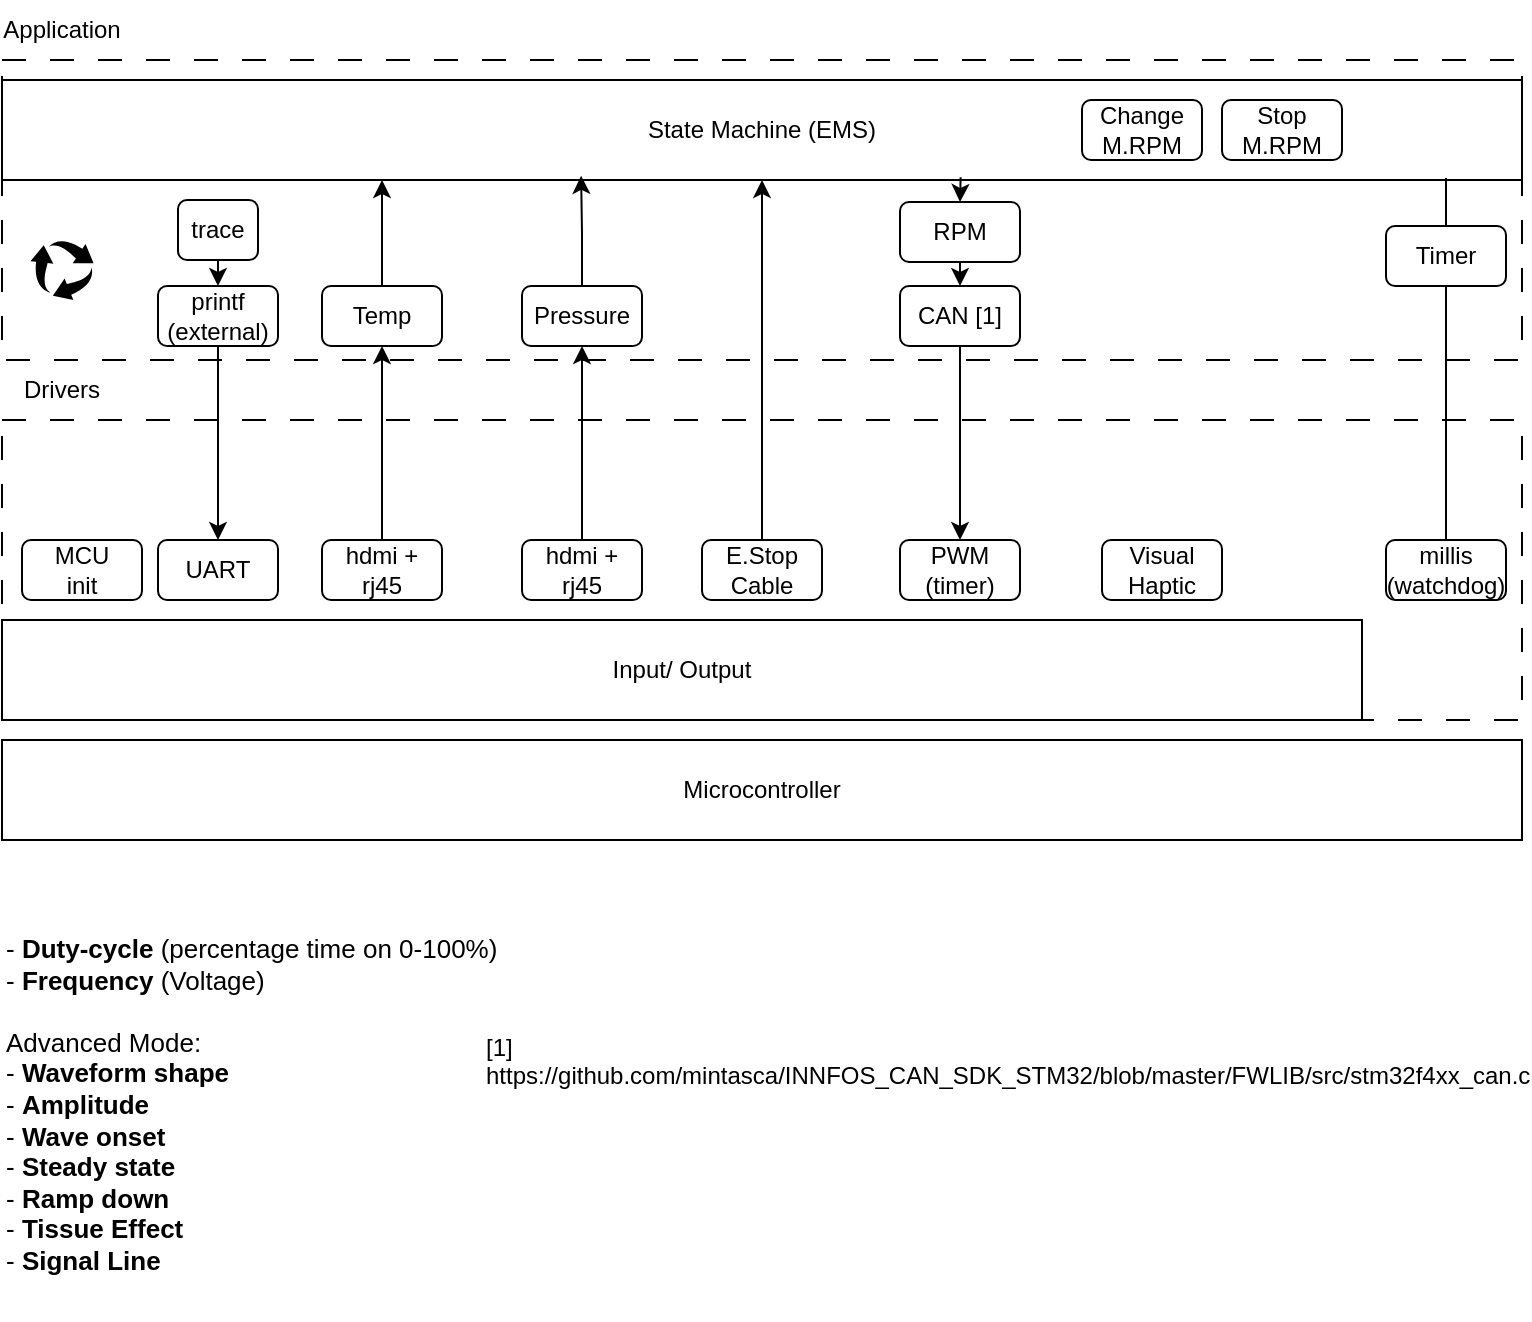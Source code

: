 <mxfile version="24.4.3" type="github" pages="6">
  <diagram name="EMS" id="cyA4w0rCBu8PJxnkou6-">
    <mxGraphModel dx="962" dy="907" grid="1" gridSize="10" guides="1" tooltips="1" connect="1" arrows="1" fold="1" page="1" pageScale="1" pageWidth="850" pageHeight="1100" math="0" shadow="0">
      <root>
        <mxCell id="0" />
        <mxCell id="1" parent="0" />
        <mxCell id="47FU8AiSbH1JvdXJ44zY-2" value="" style="rounded=0;whiteSpace=wrap;html=1;dashed=1;dashPattern=12 12;" vertex="1" parent="1">
          <mxGeometry x="70" y="60" width="760" height="150" as="geometry" />
        </mxCell>
        <mxCell id="47FU8AiSbH1JvdXJ44zY-1" value="State Machine (EMS)" style="rounded=0;whiteSpace=wrap;html=1;" vertex="1" parent="1">
          <mxGeometry x="70" y="70" width="760" height="50" as="geometry" />
        </mxCell>
        <mxCell id="47FU8AiSbH1JvdXJ44zY-3" value="Application" style="text;html=1;align=center;verticalAlign=middle;whiteSpace=wrap;rounded=0;" vertex="1" parent="1">
          <mxGeometry x="70" y="30" width="60" height="30" as="geometry" />
        </mxCell>
        <mxCell id="47FU8AiSbH1JvdXJ44zY-4" value="" style="rounded=0;whiteSpace=wrap;html=1;dashed=1;dashPattern=12 12;" vertex="1" parent="1">
          <mxGeometry x="70" y="240" width="760" height="150" as="geometry" />
        </mxCell>
        <mxCell id="47FU8AiSbH1JvdXJ44zY-5" value="Input/ Output" style="rounded=0;whiteSpace=wrap;html=1;" vertex="1" parent="1">
          <mxGeometry x="70" y="340" width="680" height="50" as="geometry" />
        </mxCell>
        <mxCell id="PZ9kH1tNblT-L4yjNzcx-6" style="edgeStyle=orthogonalEdgeStyle;rounded=0;orthogonalLoop=1;jettySize=auto;html=1;exitX=0.5;exitY=0;exitDx=0;exitDy=0;entryX=0.25;entryY=1;entryDx=0;entryDy=0;" edge="1" parent="1" source="47FU8AiSbH1JvdXJ44zY-8" target="47FU8AiSbH1JvdXJ44zY-1">
          <mxGeometry relative="1" as="geometry" />
        </mxCell>
        <mxCell id="47FU8AiSbH1JvdXJ44zY-8" value="Temp" style="rounded=1;whiteSpace=wrap;html=1;" vertex="1" parent="1">
          <mxGeometry x="230" y="173" width="60" height="30" as="geometry" />
        </mxCell>
        <mxCell id="47FU8AiSbH1JvdXJ44zY-10" value="Pressure" style="rounded=1;whiteSpace=wrap;html=1;" vertex="1" parent="1">
          <mxGeometry x="330" y="173" width="60" height="30" as="geometry" />
        </mxCell>
        <mxCell id="PZ9kH1tNblT-L4yjNzcx-10" style="edgeStyle=orthogonalEdgeStyle;rounded=0;orthogonalLoop=1;jettySize=auto;html=1;exitX=0.5;exitY=1;exitDx=0;exitDy=0;entryX=0.5;entryY=0;entryDx=0;entryDy=0;" edge="1" parent="1" source="47FU8AiSbH1JvdXJ44zY-11" target="PZ9kH1tNblT-L4yjNzcx-11">
          <mxGeometry relative="1" as="geometry" />
        </mxCell>
        <mxCell id="47FU8AiSbH1JvdXJ44zY-11" value="RPM" style="rounded=1;whiteSpace=wrap;html=1;" vertex="1" parent="1">
          <mxGeometry x="519" y="131" width="60" height="30" as="geometry" />
        </mxCell>
        <mxCell id="R0_isSfU18zi0Sa-aPXJ-1" value="&lt;span style=&quot;color: rgb(0, 0, 0); font-family: Arial; font-size: 13px; font-style: normal; font-variant-ligatures: normal; font-variant-caps: normal; font-weight: normal; letter-spacing: normal; orphans: 2; text-align: left; text-indent: 0px; text-transform: none; widows: 2; word-spacing: 0px; -webkit-text-stroke-width: 0px; white-space: pre-wrap; text-decoration: none; text-decoration-skip-ink: none;&quot;&gt;- &lt;/span&gt;&lt;span style=&quot;color: rgb(0, 0, 0); font-family: Arial; font-size: 13px; font-style: normal; font-variant-ligatures: normal; font-variant-caps: normal; letter-spacing: normal; orphans: 2; text-align: left; text-indent: 0px; text-transform: none; widows: 2; word-spacing: 0px; -webkit-text-stroke-width: 0px; white-space: pre-wrap; text-decoration: none; font-weight: bold; text-decoration-skip-ink: none;&quot;&gt;Duty-cycle&lt;/span&gt;&lt;span style=&quot;color: rgb(0, 0, 0); font-family: Arial; font-size: 13px; font-style: normal; font-variant-ligatures: normal; font-variant-caps: normal; font-weight: normal; letter-spacing: normal; orphans: 2; text-align: left; text-indent: 0px; text-transform: none; widows: 2; word-spacing: 0px; -webkit-text-stroke-width: 0px; white-space: pre-wrap; text-decoration: none; text-decoration-skip-ink: none;&quot;&gt; (percentage time on 0-100%)&#xa;- &lt;/span&gt;&lt;span style=&quot;color: rgb(0, 0, 0); font-family: Arial; font-size: 13px; font-style: normal; font-variant-ligatures: normal; font-variant-caps: normal; letter-spacing: normal; orphans: 2; text-align: left; text-indent: 0px; text-transform: none; widows: 2; word-spacing: 0px; -webkit-text-stroke-width: 0px; white-space: pre-wrap; text-decoration: none; font-weight: bold; text-decoration-skip-ink: none;&quot;&gt;Frequency &lt;/span&gt;&lt;span style=&quot;color: rgb(0, 0, 0); font-family: Arial; font-size: 13px; font-style: normal; font-variant-ligatures: normal; font-variant-caps: normal; font-weight: normal; letter-spacing: normal; orphans: 2; text-align: left; text-indent: 0px; text-transform: none; widows: 2; word-spacing: 0px; -webkit-text-stroke-width: 0px; white-space: pre-wrap; text-decoration: none; text-decoration-skip-ink: none;&quot;&gt;(Voltage)&#xa;&#xa;Advanced Mode:&#xa;- &lt;/span&gt;&lt;span style=&quot;color: rgb(0, 0, 0); font-family: Arial; font-size: 13px; font-style: normal; font-variant-ligatures: normal; font-variant-caps: normal; letter-spacing: normal; orphans: 2; text-align: left; text-indent: 0px; text-transform: none; widows: 2; word-spacing: 0px; -webkit-text-stroke-width: 0px; white-space: pre-wrap; text-decoration: none; font-weight: bold; text-decoration-skip-ink: none;&quot;&gt;Waveform shape&lt;/span&gt;&lt;span style=&quot;color: rgb(0, 0, 0); font-family: Arial; font-size: 13px; font-style: normal; font-variant-ligatures: normal; font-variant-caps: normal; font-weight: normal; letter-spacing: normal; orphans: 2; text-align: left; text-indent: 0px; text-transform: none; widows: 2; word-spacing: 0px; -webkit-text-stroke-width: 0px; white-space: pre-wrap; text-decoration: none; text-decoration-skip-ink: none;&quot;&gt;&#xa;- &lt;/span&gt;&lt;span style=&quot;color: rgb(0, 0, 0); font-family: Arial; font-size: 13px; font-style: normal; font-variant-ligatures: normal; font-variant-caps: normal; letter-spacing: normal; orphans: 2; text-align: left; text-indent: 0px; text-transform: none; widows: 2; word-spacing: 0px; -webkit-text-stroke-width: 0px; white-space: pre-wrap; text-decoration: none; font-weight: bold; text-decoration-skip-ink: none;&quot;&gt;Amplitude&lt;/span&gt;&lt;span style=&quot;color: rgb(0, 0, 0); font-family: Arial; font-size: 13px; font-style: normal; font-variant-ligatures: normal; font-variant-caps: normal; font-weight: normal; letter-spacing: normal; orphans: 2; text-align: left; text-indent: 0px; text-transform: none; widows: 2; word-spacing: 0px; -webkit-text-stroke-width: 0px; white-space: pre-wrap; text-decoration: none; text-decoration-skip-ink: none;&quot;&gt;&#xa;- &lt;/span&gt;&lt;span style=&quot;color: rgb(0, 0, 0); font-family: Arial; font-size: 13px; font-style: normal; font-variant-ligatures: normal; font-variant-caps: normal; letter-spacing: normal; orphans: 2; text-align: left; text-indent: 0px; text-transform: none; widows: 2; word-spacing: 0px; -webkit-text-stroke-width: 0px; white-space: pre-wrap; text-decoration: none; font-weight: bold; text-decoration-skip-ink: none;&quot;&gt;Wave onset&lt;/span&gt;&lt;span style=&quot;color: rgb(0, 0, 0); font-family: Arial; font-size: 13px; font-style: normal; font-variant-ligatures: normal; font-variant-caps: normal; font-weight: normal; letter-spacing: normal; orphans: 2; text-align: left; text-indent: 0px; text-transform: none; widows: 2; word-spacing: 0px; -webkit-text-stroke-width: 0px; white-space: pre-wrap; text-decoration: none; text-decoration-skip-ink: none;&quot;&gt;&#xa;- &lt;/span&gt;&lt;span style=&quot;color: rgb(0, 0, 0); font-family: Arial; font-size: 13px; font-style: normal; font-variant-ligatures: normal; font-variant-caps: normal; letter-spacing: normal; orphans: 2; text-align: left; text-indent: 0px; text-transform: none; widows: 2; word-spacing: 0px; -webkit-text-stroke-width: 0px; white-space: pre-wrap; text-decoration: none; font-weight: bold; text-decoration-skip-ink: none;&quot;&gt;Steady state&lt;/span&gt;&lt;span style=&quot;color: rgb(0, 0, 0); font-family: Arial; font-size: 13px; font-style: normal; font-variant-ligatures: normal; font-variant-caps: normal; font-weight: normal; letter-spacing: normal; orphans: 2; text-align: left; text-indent: 0px; text-transform: none; widows: 2; word-spacing: 0px; -webkit-text-stroke-width: 0px; white-space: pre-wrap; text-decoration: none; text-decoration-skip-ink: none;&quot;&gt;&#xa;- &lt;/span&gt;&lt;span style=&quot;color: rgb(0, 0, 0); font-family: Arial; font-size: 13px; font-style: normal; font-variant-ligatures: normal; font-variant-caps: normal; letter-spacing: normal; orphans: 2; text-align: left; text-indent: 0px; text-transform: none; widows: 2; word-spacing: 0px; -webkit-text-stroke-width: 0px; white-space: pre-wrap; text-decoration: none; font-weight: bold; text-decoration-skip-ink: none;&quot;&gt;Ramp down&lt;/span&gt;&lt;span style=&quot;color: rgb(0, 0, 0); font-family: Arial; font-size: 13px; font-style: normal; font-variant-ligatures: normal; font-variant-caps: normal; font-weight: normal; letter-spacing: normal; orphans: 2; text-align: left; text-indent: 0px; text-transform: none; widows: 2; word-spacing: 0px; -webkit-text-stroke-width: 0px; white-space: pre-wrap; text-decoration: none; text-decoration-skip-ink: none;&quot;&gt;&#xa;- &lt;/span&gt;&lt;span style=&quot;color: rgb(0, 0, 0); font-family: Arial; font-size: 13px; font-style: normal; font-variant-ligatures: normal; font-variant-caps: normal; letter-spacing: normal; orphans: 2; text-align: left; text-indent: 0px; text-transform: none; widows: 2; word-spacing: 0px; -webkit-text-stroke-width: 0px; white-space: pre-wrap; text-decoration: none; font-weight: bold; text-decoration-skip-ink: none;&quot;&gt;Tissue Effect&lt;/span&gt;&lt;span style=&quot;color: rgb(0, 0, 0); font-family: Arial; font-size: 13px; font-style: normal; font-variant-ligatures: normal; font-variant-caps: normal; font-weight: normal; letter-spacing: normal; orphans: 2; text-align: left; text-indent: 0px; text-transform: none; widows: 2; word-spacing: 0px; -webkit-text-stroke-width: 0px; white-space: pre-wrap; text-decoration: none; text-decoration-skip-ink: none;&quot;&gt;&#xa;- &lt;/span&gt;&lt;span style=&quot;color: rgb(0, 0, 0); font-family: Arial; font-size: 13px; font-style: normal; font-variant-ligatures: normal; font-variant-caps: normal; letter-spacing: normal; orphans: 2; text-align: left; text-indent: 0px; text-transform: none; widows: 2; word-spacing: 0px; -webkit-text-stroke-width: 0px; white-space: pre-wrap; text-decoration: none; font-weight: bold; text-decoration-skip-ink: none;&quot;&gt;Signal Line&lt;/span&gt;" style="text;whiteSpace=wrap;html=1;" vertex="1" parent="1">
          <mxGeometry x="70" y="490" width="280" height="200" as="geometry" />
        </mxCell>
        <mxCell id="7s4n3tICIQENL1-LmLqA-2" value="UART" style="rounded=1;whiteSpace=wrap;html=1;" vertex="1" parent="1">
          <mxGeometry x="148" y="300" width="60" height="30" as="geometry" />
        </mxCell>
        <mxCell id="PZ9kH1tNblT-L4yjNzcx-5" style="edgeStyle=orthogonalEdgeStyle;rounded=0;orthogonalLoop=1;jettySize=auto;html=1;exitX=0.5;exitY=0;exitDx=0;exitDy=0;entryX=0.5;entryY=1;entryDx=0;entryDy=0;" edge="1" parent="1" source="7s4n3tICIQENL1-LmLqA-3" target="47FU8AiSbH1JvdXJ44zY-8">
          <mxGeometry relative="1" as="geometry" />
        </mxCell>
        <mxCell id="7s4n3tICIQENL1-LmLqA-3" value="hdmi + rj45" style="rounded=1;whiteSpace=wrap;html=1;" vertex="1" parent="1">
          <mxGeometry x="230" y="300" width="60" height="30" as="geometry" />
        </mxCell>
        <mxCell id="PZ9kH1tNblT-L4yjNzcx-7" style="edgeStyle=orthogonalEdgeStyle;rounded=0;orthogonalLoop=1;jettySize=auto;html=1;exitX=0.5;exitY=0;exitDx=0;exitDy=0;entryX=0.5;entryY=1;entryDx=0;entryDy=0;" edge="1" parent="1" source="7s4n3tICIQENL1-LmLqA-4" target="47FU8AiSbH1JvdXJ44zY-10">
          <mxGeometry relative="1" as="geometry" />
        </mxCell>
        <mxCell id="7s4n3tICIQENL1-LmLqA-4" value="hdmi + rj45" style="rounded=1;whiteSpace=wrap;html=1;" vertex="1" parent="1">
          <mxGeometry x="330" y="300" width="60" height="30" as="geometry" />
        </mxCell>
        <mxCell id="7s4n3tICIQENL1-LmLqA-5" value="PWM (timer)" style="rounded=1;whiteSpace=wrap;html=1;" vertex="1" parent="1">
          <mxGeometry x="519" y="300" width="60" height="30" as="geometry" />
        </mxCell>
        <mxCell id="7s4n3tICIQENL1-LmLqA-6" value="Visual Haptic" style="rounded=1;whiteSpace=wrap;html=1;" vertex="1" parent="1">
          <mxGeometry x="620" y="300" width="60" height="30" as="geometry" />
        </mxCell>
        <mxCell id="7s4n3tICIQENL1-LmLqA-7" value="millis&lt;div&gt;(watchdog)&lt;/div&gt;" style="rounded=1;whiteSpace=wrap;html=1;" vertex="1" parent="1">
          <mxGeometry x="762" y="300" width="60" height="30" as="geometry" />
        </mxCell>
        <mxCell id="7s4n3tICIQENL1-LmLqA-8" value="MCU&lt;div&gt;init&lt;/div&gt;" style="rounded=1;whiteSpace=wrap;html=1;" vertex="1" parent="1">
          <mxGeometry x="80" y="300" width="60" height="30" as="geometry" />
        </mxCell>
        <mxCell id="PZ9kH1tNblT-L4yjNzcx-4" style="edgeStyle=orthogonalEdgeStyle;rounded=0;orthogonalLoop=1;jettySize=auto;html=1;exitX=0.5;exitY=1;exitDx=0;exitDy=0;entryX=0.5;entryY=0;entryDx=0;entryDy=0;" edge="1" parent="1" source="PZ9kH1tNblT-L4yjNzcx-1" target="7s4n3tICIQENL1-LmLqA-2">
          <mxGeometry relative="1" as="geometry" />
        </mxCell>
        <mxCell id="PZ9kH1tNblT-L4yjNzcx-1" value="printf (external)" style="rounded=1;whiteSpace=wrap;html=1;" vertex="1" parent="1">
          <mxGeometry x="148" y="173" width="60" height="30" as="geometry" />
        </mxCell>
        <mxCell id="PZ9kH1tNblT-L4yjNzcx-3" style="edgeStyle=orthogonalEdgeStyle;rounded=0;orthogonalLoop=1;jettySize=auto;html=1;exitX=0.5;exitY=1;exitDx=0;exitDy=0;entryX=0.5;entryY=0;entryDx=0;entryDy=0;" edge="1" parent="1" source="PZ9kH1tNblT-L4yjNzcx-2" target="PZ9kH1tNblT-L4yjNzcx-1">
          <mxGeometry relative="1" as="geometry" />
        </mxCell>
        <mxCell id="PZ9kH1tNblT-L4yjNzcx-2" value="trace" style="rounded=1;whiteSpace=wrap;html=1;" vertex="1" parent="1">
          <mxGeometry x="158" y="130" width="40" height="30" as="geometry" />
        </mxCell>
        <mxCell id="PZ9kH1tNblT-L4yjNzcx-8" style="edgeStyle=orthogonalEdgeStyle;rounded=0;orthogonalLoop=1;jettySize=auto;html=1;exitX=0.5;exitY=0;exitDx=0;exitDy=0;entryX=0.381;entryY=0.958;entryDx=0;entryDy=0;entryPerimeter=0;" edge="1" parent="1" source="47FU8AiSbH1JvdXJ44zY-10" target="47FU8AiSbH1JvdXJ44zY-1">
          <mxGeometry relative="1" as="geometry" />
        </mxCell>
        <mxCell id="PZ9kH1tNblT-L4yjNzcx-9" style="edgeStyle=orthogonalEdgeStyle;rounded=0;orthogonalLoop=1;jettySize=auto;html=1;exitX=0.5;exitY=0;exitDx=0;exitDy=0;entryX=0.632;entryY=0.973;entryDx=0;entryDy=0;entryPerimeter=0;endArrow=none;endFill=0;startArrow=classic;startFill=1;" edge="1" parent="1" source="47FU8AiSbH1JvdXJ44zY-11">
          <mxGeometry relative="1" as="geometry">
            <mxPoint x="549.32" y="118.65" as="targetPoint" />
          </mxGeometry>
        </mxCell>
        <mxCell id="PZ9kH1tNblT-L4yjNzcx-13" style="edgeStyle=orthogonalEdgeStyle;rounded=0;orthogonalLoop=1;jettySize=auto;html=1;exitX=0.5;exitY=1;exitDx=0;exitDy=0;entryX=0.5;entryY=0;entryDx=0;entryDy=0;" edge="1" parent="1" source="PZ9kH1tNblT-L4yjNzcx-11" target="7s4n3tICIQENL1-LmLqA-5">
          <mxGeometry relative="1" as="geometry" />
        </mxCell>
        <mxCell id="PZ9kH1tNblT-L4yjNzcx-11" value="CAN [1]" style="rounded=1;whiteSpace=wrap;html=1;" vertex="1" parent="1">
          <mxGeometry x="519" y="173" width="60" height="30" as="geometry" />
        </mxCell>
        <UserObject label="[1] https://github.com/mintasca/INNFOS_CAN_SDK_STM32/blob/master/FWLIB/src/stm32f4xx_can.c" link="https://github.com/mintasca/INNFOS_CAN_SDK_STM32/blob/master/FWLIB/src/stm32f4xx_can.c" id="PZ9kH1tNblT-L4yjNzcx-14">
          <mxCell style="text;whiteSpace=wrap;" vertex="1" parent="1">
            <mxGeometry x="310" y="540" width="290" height="40" as="geometry" />
          </mxCell>
        </UserObject>
        <mxCell id="PZ9kH1tNblT-L4yjNzcx-16" style="edgeStyle=orthogonalEdgeStyle;rounded=0;orthogonalLoop=1;jettySize=auto;html=1;exitX=0.5;exitY=0;exitDx=0;exitDy=0;entryX=0.5;entryY=1;entryDx=0;entryDy=0;" edge="1" parent="1" source="PZ9kH1tNblT-L4yjNzcx-15" target="47FU8AiSbH1JvdXJ44zY-1">
          <mxGeometry relative="1" as="geometry" />
        </mxCell>
        <mxCell id="PZ9kH1tNblT-L4yjNzcx-15" value="E.Stop Cable" style="rounded=1;whiteSpace=wrap;html=1;" vertex="1" parent="1">
          <mxGeometry x="420" y="300" width="60" height="30" as="geometry" />
        </mxCell>
        <mxCell id="n4YTvJnVZmG-2e97IkYG-1" value="Change M.RPM" style="rounded=1;whiteSpace=wrap;html=1;" vertex="1" parent="1">
          <mxGeometry x="610" y="80" width="60" height="30" as="geometry" />
        </mxCell>
        <mxCell id="n4YTvJnVZmG-2e97IkYG-2" value="Stop M.RPM" style="rounded=1;whiteSpace=wrap;html=1;" vertex="1" parent="1">
          <mxGeometry x="680" y="80" width="60" height="30" as="geometry" />
        </mxCell>
        <mxCell id="bIJm4CyAFIbBLYHZWxH7-1" style="edgeStyle=orthogonalEdgeStyle;rounded=0;orthogonalLoop=1;jettySize=auto;html=1;exitX=0.5;exitY=1;exitDx=0;exitDy=0;endArrow=none;endFill=0;entryX=0.5;entryY=0;entryDx=0;entryDy=0;" edge="1" parent="1" source="bIJm4CyAFIbBLYHZWxH7-2" target="7s4n3tICIQENL1-LmLqA-7">
          <mxGeometry relative="1" as="geometry">
            <mxPoint x="792" y="290" as="targetPoint" />
          </mxGeometry>
        </mxCell>
        <mxCell id="bIJm4CyAFIbBLYHZWxH7-2" value="Timer" style="rounded=1;whiteSpace=wrap;html=1;" vertex="1" parent="1">
          <mxGeometry x="762" y="143" width="60" height="30" as="geometry" />
        </mxCell>
        <mxCell id="bIJm4CyAFIbBLYHZWxH7-3" style="edgeStyle=orthogonalEdgeStyle;rounded=0;orthogonalLoop=1;jettySize=auto;html=1;exitX=0.5;exitY=0;exitDx=0;exitDy=0;entryX=0.903;entryY=0.978;entryDx=0;entryDy=0;entryPerimeter=0;endArrow=none;endFill=0;" edge="1" parent="1" source="bIJm4CyAFIbBLYHZWxH7-2">
          <mxGeometry relative="1" as="geometry">
            <mxPoint x="792" y="119" as="targetPoint" />
          </mxGeometry>
        </mxCell>
        <mxCell id="bIJm4CyAFIbBLYHZWxH7-4" value="Microcontroller" style="rounded=0;whiteSpace=wrap;html=1;" vertex="1" parent="1">
          <mxGeometry x="70" y="400" width="760" height="50" as="geometry" />
        </mxCell>
        <mxCell id="9v8EaPeFx6LyK7iDBVMS-1" value="Drivers" style="text;html=1;align=center;verticalAlign=middle;whiteSpace=wrap;rounded=0;" vertex="1" parent="1">
          <mxGeometry x="70" y="210" width="60" height="30" as="geometry" />
        </mxCell>
        <mxCell id="unGeNWQOFFXlybMdGOQk-1" value="" style="sketch=0;html=1;aspect=fixed;strokeColor=none;shadow=0;fillColor=#00000;verticalAlign=top;labelPosition=center;verticalLabelPosition=bottom;shape=mxgraph.gcp2.arrow_cycle" vertex="1" parent="1">
          <mxGeometry x="84.21" y="150" width="31.58" height="30" as="geometry" />
        </mxCell>
      </root>
    </mxGraphModel>
  </diagram>
  <diagram name="RF1" id="PLb107v8hQa_kPWoYW-B">
    <mxGraphModel dx="1023" dy="964" grid="1" gridSize="10" guides="1" tooltips="1" connect="1" arrows="1" fold="1" page="1" pageScale="1" pageWidth="850" pageHeight="1100" math="0" shadow="0">
      <root>
        <mxCell id="ZGtfo0b690prijXp5fph-0" />
        <mxCell id="ZGtfo0b690prijXp5fph-1" parent="ZGtfo0b690prijXp5fph-0" />
        <mxCell id="w7iLNY-hoHGPEl4RkNDf-0" value="" style="rounded=0;whiteSpace=wrap;html=1;dashed=1;dashPattern=12 12;" vertex="1" parent="ZGtfo0b690prijXp5fph-1">
          <mxGeometry x="15" y="430" width="820" height="150" as="geometry" />
        </mxCell>
        <mxCell id="w7iLNY-hoHGPEl4RkNDf-1" value="State Machine (RF1)" style="rounded=0;whiteSpace=wrap;html=1;" vertex="1" parent="ZGtfo0b690prijXp5fph-1">
          <mxGeometry x="15" y="440" width="820" height="50" as="geometry" />
        </mxCell>
        <mxCell id="w7iLNY-hoHGPEl4RkNDf-2" value="Application" style="text;html=1;align=center;verticalAlign=middle;whiteSpace=wrap;rounded=0;" vertex="1" parent="ZGtfo0b690prijXp5fph-1">
          <mxGeometry x="15" y="400" width="60" height="30" as="geometry" />
        </mxCell>
        <mxCell id="w7iLNY-hoHGPEl4RkNDf-3" value="" style="rounded=0;whiteSpace=wrap;html=1;dashed=1;dashPattern=12 12;" vertex="1" parent="ZGtfo0b690prijXp5fph-1">
          <mxGeometry x="15" y="610" width="820" height="150" as="geometry" />
        </mxCell>
        <mxCell id="w7iLNY-hoHGPEl4RkNDf-4" value="Input/ Output" style="rounded=0;whiteSpace=wrap;html=1;" vertex="1" parent="ZGtfo0b690prijXp5fph-1">
          <mxGeometry x="15" y="710" width="670" height="50" as="geometry" />
        </mxCell>
        <mxCell id="w7iLNY-hoHGPEl4RkNDf-5" value="Set Duty&amp;nbsp;" style="rounded=1;whiteSpace=wrap;html=1;" vertex="1" parent="ZGtfo0b690prijXp5fph-1">
          <mxGeometry x="175" y="540" width="60" height="30" as="geometry" />
        </mxCell>
        <mxCell id="w7iLNY-hoHGPEl4RkNDf-6" value="Init Frequency" style="rounded=1;whiteSpace=wrap;html=1;" vertex="1" parent="ZGtfo0b690prijXp5fph-1">
          <mxGeometry x="225" y="505" width="60" height="30" as="geometry" />
        </mxCell>
        <mxCell id="w7iLNY-hoHGPEl4RkNDf-7" value="AdSet Toggle" style="rounded=1;whiteSpace=wrap;html=1;" vertex="1" parent="ZGtfo0b690prijXp5fph-1">
          <mxGeometry x="275" y="540" width="60" height="30" as="geometry" />
        </mxCell>
        <mxCell id="w7iLNY-hoHGPEl4RkNDf-8" value="&lt;span style=&quot;color: rgb(0, 0, 0); font-family: Arial; font-size: 13px; font-style: normal; font-variant-ligatures: normal; font-variant-caps: normal; font-weight: normal; letter-spacing: normal; orphans: 2; text-align: left; text-indent: 0px; text-transform: none; widows: 2; word-spacing: 0px; -webkit-text-stroke-width: 0px; white-space: pre-wrap; text-decoration: none; text-decoration-skip-ink: none;&quot;&gt;- &lt;/span&gt;&lt;span style=&quot;color: rgb(0, 0, 0); font-family: Arial; font-size: 13px; font-style: normal; font-variant-ligatures: normal; font-variant-caps: normal; letter-spacing: normal; orphans: 2; text-align: left; text-indent: 0px; text-transform: none; widows: 2; word-spacing: 0px; -webkit-text-stroke-width: 0px; white-space: pre-wrap; text-decoration: none; font-weight: bold; text-decoration-skip-ink: none;&quot;&gt;Duty-cycle&lt;/span&gt;&lt;span style=&quot;color: rgb(0, 0, 0); font-family: Arial; font-size: 13px; font-style: normal; font-variant-ligatures: normal; font-variant-caps: normal; font-weight: normal; letter-spacing: normal; orphans: 2; text-align: left; text-indent: 0px; text-transform: none; widows: 2; word-spacing: 0px; -webkit-text-stroke-width: 0px; white-space: pre-wrap; text-decoration: none; text-decoration-skip-ink: none;&quot;&gt; (percentage time on 0-100%)&#xa;- &lt;/span&gt;&lt;span style=&quot;color: rgb(0, 0, 0); font-family: Arial; font-size: 13px; font-style: normal; font-variant-ligatures: normal; font-variant-caps: normal; letter-spacing: normal; orphans: 2; text-align: left; text-indent: 0px; text-transform: none; widows: 2; word-spacing: 0px; -webkit-text-stroke-width: 0px; white-space: pre-wrap; text-decoration: none; font-weight: bold; text-decoration-skip-ink: none;&quot;&gt;Frequency &lt;/span&gt;&lt;span style=&quot;color: rgb(0, 0, 0); font-family: Arial; font-size: 13px; font-style: normal; font-variant-ligatures: normal; font-variant-caps: normal; font-weight: normal; letter-spacing: normal; orphans: 2; text-align: left; text-indent: 0px; text-transform: none; widows: 2; word-spacing: 0px; -webkit-text-stroke-width: 0px; white-space: pre-wrap; text-decoration: none; text-decoration-skip-ink: none;&quot;&gt;(Voltage)&#xa;&#xa;Advanced Mode:&#xa;- &lt;/span&gt;&lt;span style=&quot;color: rgb(0, 0, 0); font-family: Arial; font-size: 13px; font-style: normal; font-variant-ligatures: normal; font-variant-caps: normal; letter-spacing: normal; orphans: 2; text-align: left; text-indent: 0px; text-transform: none; widows: 2; word-spacing: 0px; -webkit-text-stroke-width: 0px; white-space: pre-wrap; text-decoration: none; font-weight: bold; text-decoration-skip-ink: none;&quot;&gt;Waveform shape&lt;/span&gt;&lt;span style=&quot;color: rgb(0, 0, 0); font-family: Arial; font-size: 13px; font-style: normal; font-variant-ligatures: normal; font-variant-caps: normal; font-weight: normal; letter-spacing: normal; orphans: 2; text-align: left; text-indent: 0px; text-transform: none; widows: 2; word-spacing: 0px; -webkit-text-stroke-width: 0px; white-space: pre-wrap; text-decoration: none; text-decoration-skip-ink: none;&quot;&gt;&#xa;- &lt;/span&gt;&lt;span style=&quot;color: rgb(0, 0, 0); font-family: Arial; font-size: 13px; font-style: normal; font-variant-ligatures: normal; font-variant-caps: normal; letter-spacing: normal; orphans: 2; text-align: left; text-indent: 0px; text-transform: none; widows: 2; word-spacing: 0px; -webkit-text-stroke-width: 0px; white-space: pre-wrap; text-decoration: none; font-weight: bold; text-decoration-skip-ink: none;&quot;&gt;Amplitude&lt;/span&gt;&lt;span style=&quot;color: rgb(0, 0, 0); font-family: Arial; font-size: 13px; font-style: normal; font-variant-ligatures: normal; font-variant-caps: normal; font-weight: normal; letter-spacing: normal; orphans: 2; text-align: left; text-indent: 0px; text-transform: none; widows: 2; word-spacing: 0px; -webkit-text-stroke-width: 0px; white-space: pre-wrap; text-decoration: none; text-decoration-skip-ink: none;&quot;&gt;&#xa;- &lt;/span&gt;&lt;span style=&quot;color: rgb(0, 0, 0); font-family: Arial; font-size: 13px; font-style: normal; font-variant-ligatures: normal; font-variant-caps: normal; letter-spacing: normal; orphans: 2; text-align: left; text-indent: 0px; text-transform: none; widows: 2; word-spacing: 0px; -webkit-text-stroke-width: 0px; white-space: pre-wrap; text-decoration: none; font-weight: bold; text-decoration-skip-ink: none;&quot;&gt;Wave onset&lt;/span&gt;&lt;span style=&quot;color: rgb(0, 0, 0); font-family: Arial; font-size: 13px; font-style: normal; font-variant-ligatures: normal; font-variant-caps: normal; font-weight: normal; letter-spacing: normal; orphans: 2; text-align: left; text-indent: 0px; text-transform: none; widows: 2; word-spacing: 0px; -webkit-text-stroke-width: 0px; white-space: pre-wrap; text-decoration: none; text-decoration-skip-ink: none;&quot;&gt;&#xa;- &lt;/span&gt;&lt;span style=&quot;color: rgb(0, 0, 0); font-family: Arial; font-size: 13px; font-style: normal; font-variant-ligatures: normal; font-variant-caps: normal; letter-spacing: normal; orphans: 2; text-align: left; text-indent: 0px; text-transform: none; widows: 2; word-spacing: 0px; -webkit-text-stroke-width: 0px; white-space: pre-wrap; text-decoration: none; font-weight: bold; text-decoration-skip-ink: none;&quot;&gt;Steady state&lt;/span&gt;&lt;span style=&quot;color: rgb(0, 0, 0); font-family: Arial; font-size: 13px; font-style: normal; font-variant-ligatures: normal; font-variant-caps: normal; font-weight: normal; letter-spacing: normal; orphans: 2; text-align: left; text-indent: 0px; text-transform: none; widows: 2; word-spacing: 0px; -webkit-text-stroke-width: 0px; white-space: pre-wrap; text-decoration: none; text-decoration-skip-ink: none;&quot;&gt;&#xa;- &lt;/span&gt;&lt;span style=&quot;color: rgb(0, 0, 0); font-family: Arial; font-size: 13px; font-style: normal; font-variant-ligatures: normal; font-variant-caps: normal; letter-spacing: normal; orphans: 2; text-align: left; text-indent: 0px; text-transform: none; widows: 2; word-spacing: 0px; -webkit-text-stroke-width: 0px; white-space: pre-wrap; text-decoration: none; font-weight: bold; text-decoration-skip-ink: none;&quot;&gt;Ramp down&lt;/span&gt;&lt;span style=&quot;color: rgb(0, 0, 0); font-family: Arial; font-size: 13px; font-style: normal; font-variant-ligatures: normal; font-variant-caps: normal; font-weight: normal; letter-spacing: normal; orphans: 2; text-align: left; text-indent: 0px; text-transform: none; widows: 2; word-spacing: 0px; -webkit-text-stroke-width: 0px; white-space: pre-wrap; text-decoration: none; text-decoration-skip-ink: none;&quot;&gt;&#xa;- &lt;/span&gt;&lt;span style=&quot;color: rgb(0, 0, 0); font-family: Arial; font-size: 13px; font-style: normal; font-variant-ligatures: normal; font-variant-caps: normal; letter-spacing: normal; orphans: 2; text-align: left; text-indent: 0px; text-transform: none; widows: 2; word-spacing: 0px; -webkit-text-stroke-width: 0px; white-space: pre-wrap; text-decoration: none; font-weight: bold; text-decoration-skip-ink: none;&quot;&gt;Tissue Effect&lt;/span&gt;&lt;span style=&quot;color: rgb(0, 0, 0); font-family: Arial; font-size: 13px; font-style: normal; font-variant-ligatures: normal; font-variant-caps: normal; font-weight: normal; letter-spacing: normal; orphans: 2; text-align: left; text-indent: 0px; text-transform: none; widows: 2; word-spacing: 0px; -webkit-text-stroke-width: 0px; white-space: pre-wrap; text-decoration: none; text-decoration-skip-ink: none;&quot;&gt;&#xa;- &lt;/span&gt;&lt;span style=&quot;color: rgb(0, 0, 0); font-family: Arial; font-size: 13px; font-style: normal; font-variant-ligatures: normal; font-variant-caps: normal; letter-spacing: normal; orphans: 2; text-align: left; text-indent: 0px; text-transform: none; widows: 2; word-spacing: 0px; -webkit-text-stroke-width: 0px; white-space: pre-wrap; text-decoration: none; font-weight: bold; text-decoration-skip-ink: none;&quot;&gt;Signal Line&lt;/span&gt;" style="text;whiteSpace=wrap;html=1;" vertex="1" parent="ZGtfo0b690prijXp5fph-1">
          <mxGeometry x="75" y="860" width="280" height="200" as="geometry" />
        </mxCell>
        <mxCell id="w7iLNY-hoHGPEl4RkNDf-9" value="UART" style="rounded=1;whiteSpace=wrap;html=1;" vertex="1" parent="ZGtfo0b690prijXp5fph-1">
          <mxGeometry x="95" y="670" width="60" height="30" as="geometry" />
        </mxCell>
        <mxCell id="w7iLNY-hoHGPEl4RkNDf-10" style="edgeStyle=orthogonalEdgeStyle;rounded=0;orthogonalLoop=1;jettySize=auto;html=1;entryX=0.5;entryY=0;entryDx=0;entryDy=0;endArrow=none;endFill=0;" edge="1" parent="ZGtfo0b690prijXp5fph-1" source="w7iLNY-hoHGPEl4RkNDf-11" target="w7iLNY-hoHGPEl4RkNDf-9">
          <mxGeometry relative="1" as="geometry" />
        </mxCell>
        <mxCell id="w7iLNY-hoHGPEl4RkNDf-11" value="printf (external)" style="rounded=1;whiteSpace=wrap;html=1;" vertex="1" parent="ZGtfo0b690prijXp5fph-1">
          <mxGeometry x="95" y="543" width="60" height="30" as="geometry" />
        </mxCell>
        <mxCell id="w7iLNY-hoHGPEl4RkNDf-12" style="edgeStyle=orthogonalEdgeStyle;rounded=0;orthogonalLoop=1;jettySize=auto;html=1;exitX=0.5;exitY=1;exitDx=0;exitDy=0;entryX=0.5;entryY=0;entryDx=0;entryDy=0;" edge="1" parent="ZGtfo0b690prijXp5fph-1" source="w7iLNY-hoHGPEl4RkNDf-13" target="w7iLNY-hoHGPEl4RkNDf-11">
          <mxGeometry relative="1" as="geometry" />
        </mxCell>
        <mxCell id="w7iLNY-hoHGPEl4RkNDf-13" value="trace" style="rounded=1;whiteSpace=wrap;html=1;" vertex="1" parent="ZGtfo0b690prijXp5fph-1">
          <mxGeometry x="105" y="500" width="40" height="30" as="geometry" />
        </mxCell>
        <mxCell id="w7iLNY-hoHGPEl4RkNDf-14" style="edgeStyle=orthogonalEdgeStyle;rounded=0;orthogonalLoop=1;jettySize=auto;html=1;exitX=0.5;exitY=0;exitDx=0;exitDy=0;entryX=0.5;entryY=1;entryDx=0;entryDy=0;" edge="1" parent="ZGtfo0b690prijXp5fph-1" source="w7iLNY-hoHGPEl4RkNDf-16" target="w7iLNY-hoHGPEl4RkNDf-5">
          <mxGeometry relative="1" as="geometry" />
        </mxCell>
        <mxCell id="w7iLNY-hoHGPEl4RkNDf-15" style="edgeStyle=orthogonalEdgeStyle;rounded=0;orthogonalLoop=1;jettySize=auto;html=1;exitX=1;exitY=0.5;exitDx=0;exitDy=0;entryX=0.5;entryY=1;entryDx=0;entryDy=0;" edge="1" parent="ZGtfo0b690prijXp5fph-1" source="w7iLNY-hoHGPEl4RkNDf-16" target="w7iLNY-hoHGPEl4RkNDf-6">
          <mxGeometry relative="1" as="geometry" />
        </mxCell>
        <mxCell id="w7iLNY-hoHGPEl4RkNDf-16" value="rj45" style="rounded=1;whiteSpace=wrap;html=1;" vertex="1" parent="ZGtfo0b690prijXp5fph-1">
          <mxGeometry x="175" y="670" width="60" height="30" as="geometry" />
        </mxCell>
        <mxCell id="w7iLNY-hoHGPEl4RkNDf-17" style="edgeStyle=orthogonalEdgeStyle;rounded=0;orthogonalLoop=1;jettySize=auto;html=1;exitX=0.5;exitY=0;exitDx=0;exitDy=0;entryX=0.232;entryY=1.003;entryDx=0;entryDy=0;entryPerimeter=0;" edge="1" parent="ZGtfo0b690prijXp5fph-1" source="w7iLNY-hoHGPEl4RkNDf-5" target="w7iLNY-hoHGPEl4RkNDf-1">
          <mxGeometry relative="1" as="geometry" />
        </mxCell>
        <mxCell id="w7iLNY-hoHGPEl4RkNDf-18" style="edgeStyle=orthogonalEdgeStyle;rounded=0;orthogonalLoop=1;jettySize=auto;html=1;exitX=0.5;exitY=0;exitDx=0;exitDy=0;entryX=0.292;entryY=0.991;entryDx=0;entryDy=0;entryPerimeter=0;" edge="1" parent="ZGtfo0b690prijXp5fph-1" source="w7iLNY-hoHGPEl4RkNDf-6" target="w7iLNY-hoHGPEl4RkNDf-1">
          <mxGeometry relative="1" as="geometry" />
        </mxCell>
        <mxCell id="w7iLNY-hoHGPEl4RkNDf-19" style="edgeStyle=orthogonalEdgeStyle;rounded=0;orthogonalLoop=1;jettySize=auto;html=1;exitX=0.5;exitY=0;exitDx=0;exitDy=0;entryX=0.353;entryY=0.957;entryDx=0;entryDy=0;entryPerimeter=0;" edge="1" parent="ZGtfo0b690prijXp5fph-1" source="w7iLNY-hoHGPEl4RkNDf-7" target="w7iLNY-hoHGPEl4RkNDf-1">
          <mxGeometry relative="1" as="geometry" />
        </mxCell>
        <mxCell id="w7iLNY-hoHGPEl4RkNDf-20" style="edgeStyle=orthogonalEdgeStyle;rounded=0;orthogonalLoop=1;jettySize=auto;html=1;entryX=0.5;entryY=1;entryDx=0;entryDy=0;" edge="1" parent="ZGtfo0b690prijXp5fph-1" source="w7iLNY-hoHGPEl4RkNDf-21" target="w7iLNY-hoHGPEl4RkNDf-7">
          <mxGeometry relative="1" as="geometry" />
        </mxCell>
        <mxCell id="w7iLNY-hoHGPEl4RkNDf-21" value="hdmi/ rj45" style="rounded=1;whiteSpace=wrap;html=1;" vertex="1" parent="ZGtfo0b690prijXp5fph-1">
          <mxGeometry x="275" y="670" width="60" height="30" as="geometry" />
        </mxCell>
        <UserObject label="https://www.reachtech.com/products/touchscreen-display-modules/qt-embedded-touchscreen/" link="https://www.reachtech.com/products/touchscreen-display-modules/qt-embedded-touchscreen/" id="w7iLNY-hoHGPEl4RkNDf-22">
          <mxCell style="text;whiteSpace=wrap;" vertex="1" parent="ZGtfo0b690prijXp5fph-1">
            <mxGeometry x="445" y="860" width="390" height="40" as="geometry" />
          </mxCell>
        </UserObject>
        <mxCell id="w7iLNY-hoHGPEl4RkNDf-23" value="Shift Duty-Cycle" style="rounded=1;whiteSpace=wrap;html=1;" vertex="1" parent="ZGtfo0b690prijXp5fph-1">
          <mxGeometry x="505" y="450" width="60" height="30" as="geometry" />
        </mxCell>
        <mxCell id="w7iLNY-hoHGPEl4RkNDf-24" value="Change Frequency" style="rounded=1;whiteSpace=wrap;html=1;" vertex="1" parent="ZGtfo0b690prijXp5fph-1">
          <mxGeometry x="575" y="450" width="60" height="30" as="geometry" />
        </mxCell>
        <mxCell id="w7iLNY-hoHGPEl4RkNDf-25" value="Change Pose" style="rounded=1;whiteSpace=wrap;html=1;" vertex="1" parent="ZGtfo0b690prijXp5fph-1">
          <mxGeometry x="645" y="450" width="60" height="30" as="geometry" />
        </mxCell>
        <mxCell id="w7iLNY-hoHGPEl4RkNDf-26" value="Change Flow" style="rounded=1;whiteSpace=wrap;html=1;" vertex="1" parent="ZGtfo0b690prijXp5fph-1">
          <mxGeometry x="715" y="450" width="60" height="30" as="geometry" />
        </mxCell>
        <mxCell id="w7iLNY-hoHGPEl4RkNDf-27" style="edgeStyle=orthogonalEdgeStyle;rounded=0;orthogonalLoop=1;jettySize=auto;html=1;exitX=0.5;exitY=1;exitDx=0;exitDy=0;" edge="1" parent="ZGtfo0b690prijXp5fph-1" source="w7iLNY-hoHGPEl4RkNDf-28" target="w7iLNY-hoHGPEl4RkNDf-30">
          <mxGeometry relative="1" as="geometry" />
        </mxCell>
        <mxCell id="w7iLNY-hoHGPEl4RkNDf-28" value="Adjust Waveform" style="rounded=1;whiteSpace=wrap;html=1;" vertex="1" parent="ZGtfo0b690prijXp5fph-1">
          <mxGeometry x="484" y="520" width="60" height="30" as="geometry" />
        </mxCell>
        <mxCell id="w7iLNY-hoHGPEl4RkNDf-29" style="edgeStyle=orthogonalEdgeStyle;rounded=0;orthogonalLoop=1;jettySize=auto;html=1;exitX=0.5;exitY=0;exitDx=0;exitDy=0;entryX=0.683;entryY=1;entryDx=0;entryDy=0;entryPerimeter=0;endArrow=none;endFill=0;startArrow=classic;startFill=1;" edge="1" parent="ZGtfo0b690prijXp5fph-1" source="w7iLNY-hoHGPEl4RkNDf-28">
          <mxGeometry relative="1" as="geometry">
            <mxPoint x="515.06" y="490" as="targetPoint" />
          </mxGeometry>
        </mxCell>
        <mxCell id="w7iLNY-hoHGPEl4RkNDf-30" value="PWM (timer)" style="rounded=1;whiteSpace=wrap;html=1;" vertex="1" parent="ZGtfo0b690prijXp5fph-1">
          <mxGeometry x="484" y="660" width="60" height="30" as="geometry" />
        </mxCell>
        <mxCell id="w7iLNY-hoHGPEl4RkNDf-31" value="Power LED" style="rounded=1;whiteSpace=wrap;html=1;" vertex="1" parent="ZGtfo0b690prijXp5fph-1">
          <mxGeometry x="634" y="660" width="60" height="30" as="geometry" />
        </mxCell>
        <mxCell id="w7iLNY-hoHGPEl4RkNDf-32" value="millis&lt;div&gt;(watchdog)&lt;/div&gt;" style="rounded=1;whiteSpace=wrap;html=1;" vertex="1" parent="ZGtfo0b690prijXp5fph-1">
          <mxGeometry x="724" y="660" width="60" height="30" as="geometry" />
        </mxCell>
        <mxCell id="w7iLNY-hoHGPEl4RkNDf-33" value="Microcontroller" style="rounded=0;whiteSpace=wrap;html=1;" vertex="1" parent="ZGtfo0b690prijXp5fph-1">
          <mxGeometry x="15" y="780" width="820" height="50" as="geometry" />
        </mxCell>
        <mxCell id="w7iLNY-hoHGPEl4RkNDf-34" value="Drivers" style="text;html=1;align=center;verticalAlign=middle;whiteSpace=wrap;rounded=0;" vertex="1" parent="ZGtfo0b690prijXp5fph-1">
          <mxGeometry x="15" y="580" width="60" height="30" as="geometry" />
        </mxCell>
        <mxCell id="w7iLNY-hoHGPEl4RkNDf-35" style="edgeStyle=orthogonalEdgeStyle;rounded=0;orthogonalLoop=1;jettySize=auto;html=1;exitX=0.5;exitY=1;exitDx=0;exitDy=0;endArrow=none;endFill=0;" edge="1" parent="ZGtfo0b690prijXp5fph-1" source="w7iLNY-hoHGPEl4RkNDf-36" target="w7iLNY-hoHGPEl4RkNDf-32">
          <mxGeometry relative="1" as="geometry" />
        </mxCell>
        <mxCell id="w7iLNY-hoHGPEl4RkNDf-36" value="Timer" style="rounded=1;whiteSpace=wrap;html=1;" vertex="1" parent="ZGtfo0b690prijXp5fph-1">
          <mxGeometry x="724" y="513" width="60" height="30" as="geometry" />
        </mxCell>
        <mxCell id="w7iLNY-hoHGPEl4RkNDf-37" style="edgeStyle=orthogonalEdgeStyle;rounded=0;orthogonalLoop=1;jettySize=auto;html=1;exitX=0.5;exitY=0;exitDx=0;exitDy=0;entryX=0.903;entryY=0.978;entryDx=0;entryDy=0;entryPerimeter=0;endArrow=none;endFill=0;" edge="1" parent="ZGtfo0b690prijXp5fph-1" source="w7iLNY-hoHGPEl4RkNDf-36" target="w7iLNY-hoHGPEl4RkNDf-1">
          <mxGeometry relative="1" as="geometry" />
        </mxCell>
        <mxCell id="w7iLNY-hoHGPEl4RkNDf-38" value="MCU&lt;div&gt;init&lt;/div&gt;" style="rounded=1;whiteSpace=wrap;html=1;" vertex="1" parent="ZGtfo0b690prijXp5fph-1">
          <mxGeometry x="25" y="670" width="60" height="30" as="geometry" />
        </mxCell>
        <mxCell id="w7iLNY-hoHGPEl4RkNDf-39" value="&lt;div style=&quot;text-align: justify;&quot;&gt;&lt;span style=&quot;background-color: initial;&quot;&gt;MCU =&amp;gt; MicroController Initialization [BOOT] =&amp;gt; clockrate and IO ping&lt;/span&gt;&lt;/div&gt;&lt;div style=&quot;text-align: justify;&quot;&gt;UART =&amp;gt; code sending characters to the UART line to host computer&amp;nbsp;&lt;/div&gt;&lt;div style=&quot;text-align: justify;&quot;&gt;&lt;span style=&quot;background-color: initial;&quot;&gt;rj45 =&amp;gt; sends duty cycle/ Frequency from the user input (user console)&lt;/span&gt;&lt;/div&gt;&lt;div style=&quot;text-align: justify;&quot;&gt;hdmi =&amp;gt; touchscreen toggle from the User Console -&amp;gt; Embedded Computer&lt;/div&gt;&lt;div style=&quot;text-align: justify;&quot;&gt;PWM (Pulse Width Modulation): control analog circuits with digital output&lt;/div&gt;" style="text;html=1;align=left;verticalAlign=middle;whiteSpace=wrap;rounded=0;" vertex="1" parent="ZGtfo0b690prijXp5fph-1">
          <mxGeometry x="375" y="900" width="290" height="180" as="geometry" />
        </mxCell>
        <mxCell id="1rIH8hk-27_UYtX36yTt-0" value="Main Loop" style="sketch=0;html=1;aspect=fixed;strokeColor=none;shadow=0;fillColor=#00000;verticalAlign=top;labelPosition=center;verticalLabelPosition=bottom;shape=mxgraph.gcp2.arrow_cycle" vertex="1" parent="ZGtfo0b690prijXp5fph-1">
          <mxGeometry x="34.21" y="516" width="31.58" height="30" as="geometry" />
        </mxCell>
        <mxCell id="VOBl6kqEQaXI7dDTtQVA-3" style="edgeStyle=orthogonalEdgeStyle;rounded=0;orthogonalLoop=1;jettySize=auto;html=1;exitX=0.5;exitY=0;exitDx=0;exitDy=0;" edge="1" parent="ZGtfo0b690prijXp5fph-1" source="VOBl6kqEQaXI7dDTtQVA-0" target="w7iLNY-hoHGPEl4RkNDf-1">
          <mxGeometry relative="1" as="geometry" />
        </mxCell>
        <mxCell id="VOBl6kqEQaXI7dDTtQVA-0" value="PowerOff" style="rounded=1;whiteSpace=wrap;html=1;" vertex="1" parent="ZGtfo0b690prijXp5fph-1">
          <mxGeometry x="394" y="667" width="60" height="30" as="geometry" />
        </mxCell>
        <mxCell id="VOBl6kqEQaXI7dDTtQVA-1" value="" style="shape=image;verticalLabelPosition=bottom;labelBackgroundColor=default;verticalAlign=top;aspect=fixed;imageAspect=0;image=https://microcontrollerslab.com/wp-content/uploads/2015/01/Generate-fixed-duty-cycle-PWM-using-pic-microcontroller-PIC16F877A.jpg;" vertex="1" parent="ZGtfo0b690prijXp5fph-1">
          <mxGeometry x="105" y="30" width="589.14" height="350" as="geometry" />
        </mxCell>
        <mxCell id="VOBl6kqEQaXI7dDTtQVA-2" value="hdmi/ rj45" style="rounded=1;whiteSpace=wrap;html=1;" vertex="1" parent="ZGtfo0b690prijXp5fph-1">
          <mxGeometry x="350" y="840" width="60" height="30" as="geometry" />
        </mxCell>
        <mxCell id="uJshDKiwp2Jv1ateiLwP-0" value="LCD Module" style="rounded=1;whiteSpace=wrap;html=1;" vertex="1" parent="ZGtfo0b690prijXp5fph-1">
          <mxGeometry x="557.14" y="390" width="60" height="30" as="geometry" />
        </mxCell>
        <mxCell id="uJshDKiwp2Jv1ateiLwP-1" style="edgeStyle=orthogonalEdgeStyle;rounded=0;orthogonalLoop=1;jettySize=auto;html=1;exitX=0.5;exitY=1;exitDx=0;exitDy=0;entryX=0.697;entryY=0.047;entryDx=0;entryDy=0;entryPerimeter=0;endArrow=none;endFill=0;startArrow=classic;startFill=1;" edge="1" parent="ZGtfo0b690prijXp5fph-1" source="uJshDKiwp2Jv1ateiLwP-0" target="w7iLNY-hoHGPEl4RkNDf-1">
          <mxGeometry relative="1" as="geometry">
            <mxPoint x="586.62" y="490" as="targetPoint" />
          </mxGeometry>
        </mxCell>
      </root>
    </mxGraphModel>
  </diagram>
  <diagram name="Cameras" id="sD23rAhjxe_S_mtTa7Si">
    <mxGraphModel grid="1" page="1" gridSize="10" guides="1" tooltips="1" connect="1" arrows="1" fold="1" pageScale="1" pageWidth="850" pageHeight="1100" math="0" shadow="0">
      <root>
        <mxCell id="0ZLc6GETvlCLtsxPZf_n-0" />
        <mxCell id="0ZLc6GETvlCLtsxPZf_n-1" parent="0ZLc6GETvlCLtsxPZf_n-0" />
        <mxCell id="RyD24-bdMei6jYxTopG8-0" value="" style="rounded=0;whiteSpace=wrap;html=1;dashed=1;dashPattern=12 12;" vertex="1" parent="0ZLc6GETvlCLtsxPZf_n-1">
          <mxGeometry x="10" y="60" width="820" height="150" as="geometry" />
        </mxCell>
        <mxCell id="RyD24-bdMei6jYxTopG8-1" value="State Machine (Cameras)" style="rounded=0;whiteSpace=wrap;html=1;" vertex="1" parent="0ZLc6GETvlCLtsxPZf_n-1">
          <mxGeometry x="10" y="70" width="820" height="50" as="geometry" />
        </mxCell>
        <mxCell id="RyD24-bdMei6jYxTopG8-2" value="Application" style="text;html=1;align=center;verticalAlign=middle;whiteSpace=wrap;rounded=0;" vertex="1" parent="0ZLc6GETvlCLtsxPZf_n-1">
          <mxGeometry x="10" y="30" width="60" height="30" as="geometry" />
        </mxCell>
        <mxCell id="RyD24-bdMei6jYxTopG8-3" value="" style="rounded=0;whiteSpace=wrap;html=1;dashed=1;dashPattern=12 12;" vertex="1" parent="0ZLc6GETvlCLtsxPZf_n-1">
          <mxGeometry x="10" y="240" width="820" height="150" as="geometry" />
        </mxCell>
        <mxCell id="RyD24-bdMei6jYxTopG8-4" value="Input/ Output" style="rounded=0;whiteSpace=wrap;html=1;" vertex="1" parent="0ZLc6GETvlCLtsxPZf_n-1">
          <mxGeometry x="10" y="340" width="670" height="50" as="geometry" />
        </mxCell>
        <mxCell id="RyD24-bdMei6jYxTopG8-5" value="Duty Cycle" style="rounded=1;whiteSpace=wrap;html=1;" vertex="1" parent="0ZLc6GETvlCLtsxPZf_n-1">
          <mxGeometry x="170" y="170" width="60" height="30" as="geometry" />
        </mxCell>
        <mxCell id="RyD24-bdMei6jYxTopG8-6" value="Frequency" style="rounded=1;whiteSpace=wrap;html=1;" vertex="1" parent="0ZLc6GETvlCLtsxPZf_n-1">
          <mxGeometry x="220" y="135" width="60" height="30" as="geometry" />
        </mxCell>
        <mxCell id="RyD24-bdMei6jYxTopG8-7" value="AdSet Toggle" style="rounded=1;whiteSpace=wrap;html=1;" vertex="1" parent="0ZLc6GETvlCLtsxPZf_n-1">
          <mxGeometry x="270" y="170" width="60" height="30" as="geometry" />
        </mxCell>
        <mxCell id="RyD24-bdMei6jYxTopG8-8" value="&lt;span style=&quot;color: rgb(0, 0, 0); font-family: Arial; font-size: 13px; font-style: normal; font-variant-ligatures: normal; font-variant-caps: normal; font-weight: normal; letter-spacing: normal; orphans: 2; text-align: left; text-indent: 0px; text-transform: none; widows: 2; word-spacing: 0px; -webkit-text-stroke-width: 0px; white-space: pre-wrap; text-decoration: none; text-decoration-skip-ink: none;&quot;&gt;- &lt;/span&gt;&lt;span style=&quot;color: rgb(0, 0, 0); font-family: Arial; font-size: 13px; font-style: normal; font-variant-ligatures: normal; font-variant-caps: normal; letter-spacing: normal; orphans: 2; text-align: left; text-indent: 0px; text-transform: none; widows: 2; word-spacing: 0px; -webkit-text-stroke-width: 0px; white-space: pre-wrap; text-decoration: none; font-weight: bold; text-decoration-skip-ink: none;&quot;&gt;Duty-cycle&lt;/span&gt;&lt;span style=&quot;color: rgb(0, 0, 0); font-family: Arial; font-size: 13px; font-style: normal; font-variant-ligatures: normal; font-variant-caps: normal; font-weight: normal; letter-spacing: normal; orphans: 2; text-align: left; text-indent: 0px; text-transform: none; widows: 2; word-spacing: 0px; -webkit-text-stroke-width: 0px; white-space: pre-wrap; text-decoration: none; text-decoration-skip-ink: none;&quot;&gt; (percentage time on 0-100%)&#xa;- &lt;/span&gt;&lt;span style=&quot;color: rgb(0, 0, 0); font-family: Arial; font-size: 13px; font-style: normal; font-variant-ligatures: normal; font-variant-caps: normal; letter-spacing: normal; orphans: 2; text-align: left; text-indent: 0px; text-transform: none; widows: 2; word-spacing: 0px; -webkit-text-stroke-width: 0px; white-space: pre-wrap; text-decoration: none; font-weight: bold; text-decoration-skip-ink: none;&quot;&gt;Frequency &lt;/span&gt;&lt;span style=&quot;color: rgb(0, 0, 0); font-family: Arial; font-size: 13px; font-style: normal; font-variant-ligatures: normal; font-variant-caps: normal; font-weight: normal; letter-spacing: normal; orphans: 2; text-align: left; text-indent: 0px; text-transform: none; widows: 2; word-spacing: 0px; -webkit-text-stroke-width: 0px; white-space: pre-wrap; text-decoration: none; text-decoration-skip-ink: none;&quot;&gt;(Voltage)&#xa;&#xa;Advanced Mode:&#xa;- &lt;/span&gt;&lt;span style=&quot;color: rgb(0, 0, 0); font-family: Arial; font-size: 13px; font-style: normal; font-variant-ligatures: normal; font-variant-caps: normal; letter-spacing: normal; orphans: 2; text-align: left; text-indent: 0px; text-transform: none; widows: 2; word-spacing: 0px; -webkit-text-stroke-width: 0px; white-space: pre-wrap; text-decoration: none; font-weight: bold; text-decoration-skip-ink: none;&quot;&gt;Waveform shape&lt;/span&gt;&lt;span style=&quot;color: rgb(0, 0, 0); font-family: Arial; font-size: 13px; font-style: normal; font-variant-ligatures: normal; font-variant-caps: normal; font-weight: normal; letter-spacing: normal; orphans: 2; text-align: left; text-indent: 0px; text-transform: none; widows: 2; word-spacing: 0px; -webkit-text-stroke-width: 0px; white-space: pre-wrap; text-decoration: none; text-decoration-skip-ink: none;&quot;&gt;&#xa;- &lt;/span&gt;&lt;span style=&quot;color: rgb(0, 0, 0); font-family: Arial; font-size: 13px; font-style: normal; font-variant-ligatures: normal; font-variant-caps: normal; letter-spacing: normal; orphans: 2; text-align: left; text-indent: 0px; text-transform: none; widows: 2; word-spacing: 0px; -webkit-text-stroke-width: 0px; white-space: pre-wrap; text-decoration: none; font-weight: bold; text-decoration-skip-ink: none;&quot;&gt;Amplitude&lt;/span&gt;&lt;span style=&quot;color: rgb(0, 0, 0); font-family: Arial; font-size: 13px; font-style: normal; font-variant-ligatures: normal; font-variant-caps: normal; font-weight: normal; letter-spacing: normal; orphans: 2; text-align: left; text-indent: 0px; text-transform: none; widows: 2; word-spacing: 0px; -webkit-text-stroke-width: 0px; white-space: pre-wrap; text-decoration: none; text-decoration-skip-ink: none;&quot;&gt;&#xa;- &lt;/span&gt;&lt;span style=&quot;color: rgb(0, 0, 0); font-family: Arial; font-size: 13px; font-style: normal; font-variant-ligatures: normal; font-variant-caps: normal; letter-spacing: normal; orphans: 2; text-align: left; text-indent: 0px; text-transform: none; widows: 2; word-spacing: 0px; -webkit-text-stroke-width: 0px; white-space: pre-wrap; text-decoration: none; font-weight: bold; text-decoration-skip-ink: none;&quot;&gt;Wave onset&lt;/span&gt;&lt;span style=&quot;color: rgb(0, 0, 0); font-family: Arial; font-size: 13px; font-style: normal; font-variant-ligatures: normal; font-variant-caps: normal; font-weight: normal; letter-spacing: normal; orphans: 2; text-align: left; text-indent: 0px; text-transform: none; widows: 2; word-spacing: 0px; -webkit-text-stroke-width: 0px; white-space: pre-wrap; text-decoration: none; text-decoration-skip-ink: none;&quot;&gt;&#xa;- &lt;/span&gt;&lt;span style=&quot;color: rgb(0, 0, 0); font-family: Arial; font-size: 13px; font-style: normal; font-variant-ligatures: normal; font-variant-caps: normal; letter-spacing: normal; orphans: 2; text-align: left; text-indent: 0px; text-transform: none; widows: 2; word-spacing: 0px; -webkit-text-stroke-width: 0px; white-space: pre-wrap; text-decoration: none; font-weight: bold; text-decoration-skip-ink: none;&quot;&gt;Steady state&lt;/span&gt;&lt;span style=&quot;color: rgb(0, 0, 0); font-family: Arial; font-size: 13px; font-style: normal; font-variant-ligatures: normal; font-variant-caps: normal; font-weight: normal; letter-spacing: normal; orphans: 2; text-align: left; text-indent: 0px; text-transform: none; widows: 2; word-spacing: 0px; -webkit-text-stroke-width: 0px; white-space: pre-wrap; text-decoration: none; text-decoration-skip-ink: none;&quot;&gt;&#xa;- &lt;/span&gt;&lt;span style=&quot;color: rgb(0, 0, 0); font-family: Arial; font-size: 13px; font-style: normal; font-variant-ligatures: normal; font-variant-caps: normal; letter-spacing: normal; orphans: 2; text-align: left; text-indent: 0px; text-transform: none; widows: 2; word-spacing: 0px; -webkit-text-stroke-width: 0px; white-space: pre-wrap; text-decoration: none; font-weight: bold; text-decoration-skip-ink: none;&quot;&gt;Ramp down&lt;/span&gt;&lt;span style=&quot;color: rgb(0, 0, 0); font-family: Arial; font-size: 13px; font-style: normal; font-variant-ligatures: normal; font-variant-caps: normal; font-weight: normal; letter-spacing: normal; orphans: 2; text-align: left; text-indent: 0px; text-transform: none; widows: 2; word-spacing: 0px; -webkit-text-stroke-width: 0px; white-space: pre-wrap; text-decoration: none; text-decoration-skip-ink: none;&quot;&gt;&#xa;- &lt;/span&gt;&lt;span style=&quot;color: rgb(0, 0, 0); font-family: Arial; font-size: 13px; font-style: normal; font-variant-ligatures: normal; font-variant-caps: normal; letter-spacing: normal; orphans: 2; text-align: left; text-indent: 0px; text-transform: none; widows: 2; word-spacing: 0px; -webkit-text-stroke-width: 0px; white-space: pre-wrap; text-decoration: none; font-weight: bold; text-decoration-skip-ink: none;&quot;&gt;Tissue Effect&lt;/span&gt;&lt;span style=&quot;color: rgb(0, 0, 0); font-family: Arial; font-size: 13px; font-style: normal; font-variant-ligatures: normal; font-variant-caps: normal; font-weight: normal; letter-spacing: normal; orphans: 2; text-align: left; text-indent: 0px; text-transform: none; widows: 2; word-spacing: 0px; -webkit-text-stroke-width: 0px; white-space: pre-wrap; text-decoration: none; text-decoration-skip-ink: none;&quot;&gt;&#xa;- &lt;/span&gt;&lt;span style=&quot;color: rgb(0, 0, 0); font-family: Arial; font-size: 13px; font-style: normal; font-variant-ligatures: normal; font-variant-caps: normal; letter-spacing: normal; orphans: 2; text-align: left; text-indent: 0px; text-transform: none; widows: 2; word-spacing: 0px; -webkit-text-stroke-width: 0px; white-space: pre-wrap; text-decoration: none; font-weight: bold; text-decoration-skip-ink: none;&quot;&gt;Signal Line&lt;/span&gt;" style="text;whiteSpace=wrap;html=1;" vertex="1" parent="0ZLc6GETvlCLtsxPZf_n-1">
          <mxGeometry x="70" y="490" width="280" height="200" as="geometry" />
        </mxCell>
        <mxCell id="RyD24-bdMei6jYxTopG8-9" value="UART" style="rounded=1;whiteSpace=wrap;html=1;" vertex="1" parent="0ZLc6GETvlCLtsxPZf_n-1">
          <mxGeometry x="90" y="300" width="60" height="30" as="geometry" />
        </mxCell>
        <mxCell id="RyD24-bdMei6jYxTopG8-10" style="edgeStyle=orthogonalEdgeStyle;rounded=0;orthogonalLoop=1;jettySize=auto;html=1;entryX=0.5;entryY=0;entryDx=0;entryDy=0;endArrow=none;endFill=0;" edge="1" parent="0ZLc6GETvlCLtsxPZf_n-1" source="RyD24-bdMei6jYxTopG8-11" target="RyD24-bdMei6jYxTopG8-9">
          <mxGeometry relative="1" as="geometry" />
        </mxCell>
        <mxCell id="RyD24-bdMei6jYxTopG8-11" value="printf (external)" style="rounded=1;whiteSpace=wrap;html=1;" vertex="1" parent="0ZLc6GETvlCLtsxPZf_n-1">
          <mxGeometry x="90" y="173" width="60" height="30" as="geometry" />
        </mxCell>
        <mxCell id="RyD24-bdMei6jYxTopG8-12" style="edgeStyle=orthogonalEdgeStyle;rounded=0;orthogonalLoop=1;jettySize=auto;html=1;exitX=0.5;exitY=1;exitDx=0;exitDy=0;entryX=0.5;entryY=0;entryDx=0;entryDy=0;" edge="1" parent="0ZLc6GETvlCLtsxPZf_n-1" source="RyD24-bdMei6jYxTopG8-13" target="RyD24-bdMei6jYxTopG8-11">
          <mxGeometry relative="1" as="geometry" />
        </mxCell>
        <mxCell id="RyD24-bdMei6jYxTopG8-13" value="trace" style="rounded=1;whiteSpace=wrap;html=1;" vertex="1" parent="0ZLc6GETvlCLtsxPZf_n-1">
          <mxGeometry x="100" y="130" width="40" height="30" as="geometry" />
        </mxCell>
        <mxCell id="RyD24-bdMei6jYxTopG8-14" style="edgeStyle=orthogonalEdgeStyle;rounded=0;orthogonalLoop=1;jettySize=auto;html=1;exitX=0.5;exitY=0;exitDx=0;exitDy=0;entryX=0.5;entryY=1;entryDx=0;entryDy=0;" edge="1" parent="0ZLc6GETvlCLtsxPZf_n-1" source="RyD24-bdMei6jYxTopG8-16" target="RyD24-bdMei6jYxTopG8-5">
          <mxGeometry relative="1" as="geometry" />
        </mxCell>
        <mxCell id="RyD24-bdMei6jYxTopG8-15" style="edgeStyle=orthogonalEdgeStyle;rounded=0;orthogonalLoop=1;jettySize=auto;html=1;exitX=1;exitY=0.5;exitDx=0;exitDy=0;entryX=0.5;entryY=1;entryDx=0;entryDy=0;" edge="1" parent="0ZLc6GETvlCLtsxPZf_n-1" source="RyD24-bdMei6jYxTopG8-16" target="RyD24-bdMei6jYxTopG8-6">
          <mxGeometry relative="1" as="geometry" />
        </mxCell>
        <mxCell id="RyD24-bdMei6jYxTopG8-16" value="rj45" style="rounded=1;whiteSpace=wrap;html=1;" vertex="1" parent="0ZLc6GETvlCLtsxPZf_n-1">
          <mxGeometry x="170" y="300" width="60" height="30" as="geometry" />
        </mxCell>
        <mxCell id="RyD24-bdMei6jYxTopG8-17" style="edgeStyle=orthogonalEdgeStyle;rounded=0;orthogonalLoop=1;jettySize=auto;html=1;exitX=0.5;exitY=0;exitDx=0;exitDy=0;entryX=0.232;entryY=1.003;entryDx=0;entryDy=0;entryPerimeter=0;" edge="1" parent="0ZLc6GETvlCLtsxPZf_n-1" source="RyD24-bdMei6jYxTopG8-5" target="RyD24-bdMei6jYxTopG8-1">
          <mxGeometry relative="1" as="geometry" />
        </mxCell>
        <mxCell id="RyD24-bdMei6jYxTopG8-18" style="edgeStyle=orthogonalEdgeStyle;rounded=0;orthogonalLoop=1;jettySize=auto;html=1;exitX=0.5;exitY=0;exitDx=0;exitDy=0;entryX=0.292;entryY=0.991;entryDx=0;entryDy=0;entryPerimeter=0;" edge="1" parent="0ZLc6GETvlCLtsxPZf_n-1" source="RyD24-bdMei6jYxTopG8-6" target="RyD24-bdMei6jYxTopG8-1">
          <mxGeometry relative="1" as="geometry" />
        </mxCell>
        <mxCell id="RyD24-bdMei6jYxTopG8-19" style="edgeStyle=orthogonalEdgeStyle;rounded=0;orthogonalLoop=1;jettySize=auto;html=1;exitX=0.5;exitY=0;exitDx=0;exitDy=0;entryX=0.353;entryY=0.957;entryDx=0;entryDy=0;entryPerimeter=0;" edge="1" parent="0ZLc6GETvlCLtsxPZf_n-1" source="RyD24-bdMei6jYxTopG8-7" target="RyD24-bdMei6jYxTopG8-1">
          <mxGeometry relative="1" as="geometry" />
        </mxCell>
        <mxCell id="RyD24-bdMei6jYxTopG8-20" style="edgeStyle=orthogonalEdgeStyle;rounded=0;orthogonalLoop=1;jettySize=auto;html=1;entryX=0.5;entryY=1;entryDx=0;entryDy=0;" edge="1" parent="0ZLc6GETvlCLtsxPZf_n-1" source="RyD24-bdMei6jYxTopG8-21" target="RyD24-bdMei6jYxTopG8-7">
          <mxGeometry relative="1" as="geometry" />
        </mxCell>
        <mxCell id="RyD24-bdMei6jYxTopG8-21" value="hdmi/ rj45" style="rounded=1;whiteSpace=wrap;html=1;" vertex="1" parent="0ZLc6GETvlCLtsxPZf_n-1">
          <mxGeometry x="270" y="300" width="60" height="30" as="geometry" />
        </mxCell>
        <UserObject label="https://www.reachtech.com/products/touchscreen-display-modules/qt-embedded-touchscreen/" link="https://www.reachtech.com/products/touchscreen-display-modules/qt-embedded-touchscreen/" id="RyD24-bdMei6jYxTopG8-22">
          <mxCell style="text;whiteSpace=wrap;" vertex="1" parent="0ZLc6GETvlCLtsxPZf_n-1">
            <mxGeometry x="440" y="490" width="390" height="40" as="geometry" />
          </mxCell>
        </UserObject>
        <mxCell id="RyD24-bdMei6jYxTopG8-23" value="Recording" style="rounded=1;whiteSpace=wrap;html=1;" vertex="1" parent="0ZLc6GETvlCLtsxPZf_n-1">
          <mxGeometry x="500" y="80" width="60" height="30" as="geometry" />
        </mxCell>
        <mxCell id="RyD24-bdMei6jYxTopG8-24" value="Capture Image" style="rounded=1;whiteSpace=wrap;html=1;" vertex="1" parent="0ZLc6GETvlCLtsxPZf_n-1">
          <mxGeometry x="570" y="80" width="60" height="30" as="geometry" />
        </mxCell>
        <mxCell id="RyD24-bdMei6jYxTopG8-25" value="Power On/ Off" style="rounded=1;whiteSpace=wrap;html=1;" vertex="1" parent="0ZLc6GETvlCLtsxPZf_n-1">
          <mxGeometry x="640" y="80" width="60" height="30" as="geometry" />
        </mxCell>
        <mxCell id="RyD24-bdMei6jYxTopG8-26" value="Display Images" style="rounded=1;whiteSpace=wrap;html=1;" vertex="1" parent="0ZLc6GETvlCLtsxPZf_n-1">
          <mxGeometry x="710" y="80" width="60" height="30" as="geometry" />
        </mxCell>
        <mxCell id="RyD24-bdMei6jYxTopG8-27" style="edgeStyle=orthogonalEdgeStyle;rounded=0;orthogonalLoop=1;jettySize=auto;html=1;exitX=0.5;exitY=1;exitDx=0;exitDy=0;" edge="1" parent="0ZLc6GETvlCLtsxPZf_n-1" source="RyD24-bdMei6jYxTopG8-28" target="RyD24-bdMei6jYxTopG8-30">
          <mxGeometry relative="1" as="geometry" />
        </mxCell>
        <mxCell id="RyD24-bdMei6jYxTopG8-28" value="Adjust Waveform" style="rounded=1;whiteSpace=wrap;html=1;" vertex="1" parent="0ZLc6GETvlCLtsxPZf_n-1">
          <mxGeometry x="540" y="150" width="60" height="30" as="geometry" />
        </mxCell>
        <mxCell id="RyD24-bdMei6jYxTopG8-29" style="edgeStyle=orthogonalEdgeStyle;rounded=0;orthogonalLoop=1;jettySize=auto;html=1;exitX=0.5;exitY=0;exitDx=0;exitDy=0;entryX=0.683;entryY=1;entryDx=0;entryDy=0;entryPerimeter=0;endArrow=none;endFill=0;startArrow=classic;startFill=1;" edge="1" parent="0ZLc6GETvlCLtsxPZf_n-1" source="RyD24-bdMei6jYxTopG8-28" target="RyD24-bdMei6jYxTopG8-1">
          <mxGeometry relative="1" as="geometry" />
        </mxCell>
        <mxCell id="RyD24-bdMei6jYxTopG8-30" value="PWM (timer)" style="rounded=1;whiteSpace=wrap;html=1;" vertex="1" parent="0ZLc6GETvlCLtsxPZf_n-1">
          <mxGeometry x="540" y="290" width="60" height="30" as="geometry" />
        </mxCell>
        <mxCell id="RyD24-bdMei6jYxTopG8-31" value="LED" style="rounded=1;whiteSpace=wrap;html=1;" vertex="1" parent="0ZLc6GETvlCLtsxPZf_n-1">
          <mxGeometry x="620" y="290" width="60" height="30" as="geometry" />
        </mxCell>
        <mxCell id="RyD24-bdMei6jYxTopG8-32" value="millis&lt;div&gt;(watchdog)&lt;/div&gt;" style="rounded=1;whiteSpace=wrap;html=1;" vertex="1" parent="0ZLc6GETvlCLtsxPZf_n-1">
          <mxGeometry x="720" y="290" width="60" height="30" as="geometry" />
        </mxCell>
        <mxCell id="RyD24-bdMei6jYxTopG8-33" value="Microcontroller" style="rounded=0;whiteSpace=wrap;html=1;" vertex="1" parent="0ZLc6GETvlCLtsxPZf_n-1">
          <mxGeometry x="10" y="410" width="820" height="50" as="geometry" />
        </mxCell>
        <mxCell id="RyD24-bdMei6jYxTopG8-34" value="Drivers" style="text;html=1;align=center;verticalAlign=middle;whiteSpace=wrap;rounded=0;" vertex="1" parent="0ZLc6GETvlCLtsxPZf_n-1">
          <mxGeometry x="10" y="210" width="60" height="30" as="geometry" />
        </mxCell>
        <mxCell id="RyD24-bdMei6jYxTopG8-35" style="edgeStyle=orthogonalEdgeStyle;rounded=0;orthogonalLoop=1;jettySize=auto;html=1;exitX=0.5;exitY=1;exitDx=0;exitDy=0;endArrow=none;endFill=0;" edge="1" parent="0ZLc6GETvlCLtsxPZf_n-1" source="RyD24-bdMei6jYxTopG8-36" target="RyD24-bdMei6jYxTopG8-32">
          <mxGeometry relative="1" as="geometry" />
        </mxCell>
        <mxCell id="RyD24-bdMei6jYxTopG8-36" value="Timer" style="rounded=1;whiteSpace=wrap;html=1;" vertex="1" parent="0ZLc6GETvlCLtsxPZf_n-1">
          <mxGeometry x="720" y="143" width="60" height="30" as="geometry" />
        </mxCell>
        <mxCell id="RyD24-bdMei6jYxTopG8-37" style="edgeStyle=orthogonalEdgeStyle;rounded=0;orthogonalLoop=1;jettySize=auto;html=1;exitX=0.5;exitY=0;exitDx=0;exitDy=0;entryX=0.903;entryY=0.978;entryDx=0;entryDy=0;entryPerimeter=0;endArrow=none;endFill=0;" edge="1" parent="0ZLc6GETvlCLtsxPZf_n-1" source="RyD24-bdMei6jYxTopG8-36" target="RyD24-bdMei6jYxTopG8-1">
          <mxGeometry relative="1" as="geometry" />
        </mxCell>
        <mxCell id="RyD24-bdMei6jYxTopG8-38" value="MCU&lt;div&gt;init&lt;/div&gt;" style="rounded=1;whiteSpace=wrap;html=1;" vertex="1" parent="0ZLc6GETvlCLtsxPZf_n-1">
          <mxGeometry x="20" y="300" width="60" height="30" as="geometry" />
        </mxCell>
        <mxCell id="RyD24-bdMei6jYxTopG8-39" value="&lt;div style=&quot;text-align: justify;&quot;&gt;&lt;span style=&quot;background-color: initial;&quot;&gt;MCU =&amp;gt; MicroController Initialization [BOOT] =&amp;gt; clockrate and IO ping&lt;/span&gt;&lt;/div&gt;&lt;div style=&quot;text-align: justify;&quot;&gt;UART =&amp;gt; code sending characters to the UART line to host computer&amp;nbsp;&lt;/div&gt;&lt;div style=&quot;text-align: justify;&quot;&gt;&amp;nbsp;rj45 =&amp;gt; sends duty cycle/ Frequency from the user input (user console)&lt;/div&gt;&lt;div style=&quot;text-align: justify;&quot;&gt;hdmi =&amp;gt; touchscreen toggle from the User Console -&amp;gt; Embedded Computer&lt;/div&gt;" style="text;html=1;align=left;verticalAlign=middle;whiteSpace=wrap;rounded=0;" vertex="1" parent="0ZLc6GETvlCLtsxPZf_n-1">
          <mxGeometry x="370" y="530" width="290" height="180" as="geometry" />
        </mxCell>
        <mxCell id="RyD24-bdMei6jYxTopG8-40" value="" style="sketch=0;html=1;aspect=fixed;strokeColor=none;shadow=0;fillColor=#00000;verticalAlign=top;labelPosition=center;verticalLabelPosition=bottom;shape=mxgraph.gcp2.arrow_cycle" vertex="1" parent="0ZLc6GETvlCLtsxPZf_n-1">
          <mxGeometry x="24.21" y="150" width="31.58" height="30" as="geometry" />
        </mxCell>
      </root>
    </mxGraphModel>
  </diagram>
  <diagram name="Motors" id="b2TNzdx7_OOK0sNjQQam">
    <mxGraphModel grid="1" page="1" gridSize="10" guides="1" tooltips="1" connect="1" arrows="1" fold="1" pageScale="1" pageWidth="850" pageHeight="1100" math="0" shadow="0">
      <root>
        <mxCell id="EaX6SZnDHhq5XuS-CMEU-0" />
        <mxCell id="EaX6SZnDHhq5XuS-CMEU-1" parent="EaX6SZnDHhq5XuS-CMEU-0" />
        <mxCell id="EaX6SZnDHhq5XuS-CMEU-2" value="" style="rounded=0;whiteSpace=wrap;html=1;dashed=1;dashPattern=12 12;" vertex="1" parent="EaX6SZnDHhq5XuS-CMEU-1">
          <mxGeometry x="70" y="60" width="760" height="150" as="geometry" />
        </mxCell>
        <mxCell id="EaX6SZnDHhq5XuS-CMEU-3" value="State Machine" style="rounded=0;whiteSpace=wrap;html=1;" vertex="1" parent="EaX6SZnDHhq5XuS-CMEU-1">
          <mxGeometry x="70" y="70" width="760" height="50" as="geometry" />
        </mxCell>
        <mxCell id="EaX6SZnDHhq5XuS-CMEU-4" value="Application" style="text;html=1;align=center;verticalAlign=middle;whiteSpace=wrap;rounded=0;" vertex="1" parent="EaX6SZnDHhq5XuS-CMEU-1">
          <mxGeometry x="70" y="30" width="60" height="30" as="geometry" />
        </mxCell>
        <mxCell id="EaX6SZnDHhq5XuS-CMEU-5" value="" style="rounded=0;whiteSpace=wrap;html=1;dashed=1;dashPattern=12 12;" vertex="1" parent="EaX6SZnDHhq5XuS-CMEU-1">
          <mxGeometry x="70" y="240" width="760" height="150" as="geometry" />
        </mxCell>
        <mxCell id="EaX6SZnDHhq5XuS-CMEU-6" value="Input/ Output" style="rounded=0;whiteSpace=wrap;html=1;" vertex="1" parent="EaX6SZnDHhq5XuS-CMEU-1">
          <mxGeometry x="70" y="340" width="760" height="50" as="geometry" />
        </mxCell>
        <mxCell id="EaX6SZnDHhq5XuS-CMEU-7" value="Duty Cycle" style="rounded=1;whiteSpace=wrap;html=1;" vertex="1" parent="EaX6SZnDHhq5XuS-CMEU-1">
          <mxGeometry x="170" y="170" width="60" height="30" as="geometry" />
        </mxCell>
        <mxCell id="EaX6SZnDHhq5XuS-CMEU-8" value="Frequency" style="rounded=1;whiteSpace=wrap;html=1;" vertex="1" parent="EaX6SZnDHhq5XuS-CMEU-1">
          <mxGeometry x="220" y="130" width="60" height="30" as="geometry" />
        </mxCell>
        <mxCell id="EaX6SZnDHhq5XuS-CMEU-9" value="AdSet Toggle" style="rounded=1;whiteSpace=wrap;html=1;" vertex="1" parent="EaX6SZnDHhq5XuS-CMEU-1">
          <mxGeometry x="270" y="170" width="60" height="30" as="geometry" />
        </mxCell>
        <mxCell id="EaX6SZnDHhq5XuS-CMEU-10" value="&lt;span style=&quot;color: rgb(0, 0, 0); font-family: Arial; font-size: 13px; font-style: normal; font-variant-ligatures: normal; font-variant-caps: normal; font-weight: normal; letter-spacing: normal; orphans: 2; text-align: left; text-indent: 0px; text-transform: none; widows: 2; word-spacing: 0px; -webkit-text-stroke-width: 0px; white-space: pre-wrap; text-decoration: none; text-decoration-skip-ink: none;&quot;&gt;- &lt;/span&gt;&lt;span style=&quot;color: rgb(0, 0, 0); font-family: Arial; font-size: 13px; font-style: normal; font-variant-ligatures: normal; font-variant-caps: normal; letter-spacing: normal; orphans: 2; text-align: left; text-indent: 0px; text-transform: none; widows: 2; word-spacing: 0px; -webkit-text-stroke-width: 0px; white-space: pre-wrap; text-decoration: none; font-weight: bold; text-decoration-skip-ink: none;&quot;&gt;Duty-cycle&lt;/span&gt;&lt;span style=&quot;color: rgb(0, 0, 0); font-family: Arial; font-size: 13px; font-style: normal; font-variant-ligatures: normal; font-variant-caps: normal; font-weight: normal; letter-spacing: normal; orphans: 2; text-align: left; text-indent: 0px; text-transform: none; widows: 2; word-spacing: 0px; -webkit-text-stroke-width: 0px; white-space: pre-wrap; text-decoration: none; text-decoration-skip-ink: none;&quot;&gt; (percentage time on 0-100%)&#xa;- &lt;/span&gt;&lt;span style=&quot;color: rgb(0, 0, 0); font-family: Arial; font-size: 13px; font-style: normal; font-variant-ligatures: normal; font-variant-caps: normal; letter-spacing: normal; orphans: 2; text-align: left; text-indent: 0px; text-transform: none; widows: 2; word-spacing: 0px; -webkit-text-stroke-width: 0px; white-space: pre-wrap; text-decoration: none; font-weight: bold; text-decoration-skip-ink: none;&quot;&gt;Frequency &lt;/span&gt;&lt;span style=&quot;color: rgb(0, 0, 0); font-family: Arial; font-size: 13px; font-style: normal; font-variant-ligatures: normal; font-variant-caps: normal; font-weight: normal; letter-spacing: normal; orphans: 2; text-align: left; text-indent: 0px; text-transform: none; widows: 2; word-spacing: 0px; -webkit-text-stroke-width: 0px; white-space: pre-wrap; text-decoration: none; text-decoration-skip-ink: none;&quot;&gt;(Voltage)&#xa;&#xa;Advanced Mode:&#xa;- &lt;/span&gt;&lt;span style=&quot;color: rgb(0, 0, 0); font-family: Arial; font-size: 13px; font-style: normal; font-variant-ligatures: normal; font-variant-caps: normal; letter-spacing: normal; orphans: 2; text-align: left; text-indent: 0px; text-transform: none; widows: 2; word-spacing: 0px; -webkit-text-stroke-width: 0px; white-space: pre-wrap; text-decoration: none; font-weight: bold; text-decoration-skip-ink: none;&quot;&gt;Waveform shape&lt;/span&gt;&lt;span style=&quot;color: rgb(0, 0, 0); font-family: Arial; font-size: 13px; font-style: normal; font-variant-ligatures: normal; font-variant-caps: normal; font-weight: normal; letter-spacing: normal; orphans: 2; text-align: left; text-indent: 0px; text-transform: none; widows: 2; word-spacing: 0px; -webkit-text-stroke-width: 0px; white-space: pre-wrap; text-decoration: none; text-decoration-skip-ink: none;&quot;&gt;&#xa;- &lt;/span&gt;&lt;span style=&quot;color: rgb(0, 0, 0); font-family: Arial; font-size: 13px; font-style: normal; font-variant-ligatures: normal; font-variant-caps: normal; letter-spacing: normal; orphans: 2; text-align: left; text-indent: 0px; text-transform: none; widows: 2; word-spacing: 0px; -webkit-text-stroke-width: 0px; white-space: pre-wrap; text-decoration: none; font-weight: bold; text-decoration-skip-ink: none;&quot;&gt;Amplitude&lt;/span&gt;&lt;span style=&quot;color: rgb(0, 0, 0); font-family: Arial; font-size: 13px; font-style: normal; font-variant-ligatures: normal; font-variant-caps: normal; font-weight: normal; letter-spacing: normal; orphans: 2; text-align: left; text-indent: 0px; text-transform: none; widows: 2; word-spacing: 0px; -webkit-text-stroke-width: 0px; white-space: pre-wrap; text-decoration: none; text-decoration-skip-ink: none;&quot;&gt;&#xa;- &lt;/span&gt;&lt;span style=&quot;color: rgb(0, 0, 0); font-family: Arial; font-size: 13px; font-style: normal; font-variant-ligatures: normal; font-variant-caps: normal; letter-spacing: normal; orphans: 2; text-align: left; text-indent: 0px; text-transform: none; widows: 2; word-spacing: 0px; -webkit-text-stroke-width: 0px; white-space: pre-wrap; text-decoration: none; font-weight: bold; text-decoration-skip-ink: none;&quot;&gt;Wave onset&lt;/span&gt;&lt;span style=&quot;color: rgb(0, 0, 0); font-family: Arial; font-size: 13px; font-style: normal; font-variant-ligatures: normal; font-variant-caps: normal; font-weight: normal; letter-spacing: normal; orphans: 2; text-align: left; text-indent: 0px; text-transform: none; widows: 2; word-spacing: 0px; -webkit-text-stroke-width: 0px; white-space: pre-wrap; text-decoration: none; text-decoration-skip-ink: none;&quot;&gt;&#xa;- &lt;/span&gt;&lt;span style=&quot;color: rgb(0, 0, 0); font-family: Arial; font-size: 13px; font-style: normal; font-variant-ligatures: normal; font-variant-caps: normal; letter-spacing: normal; orphans: 2; text-align: left; text-indent: 0px; text-transform: none; widows: 2; word-spacing: 0px; -webkit-text-stroke-width: 0px; white-space: pre-wrap; text-decoration: none; font-weight: bold; text-decoration-skip-ink: none;&quot;&gt;Steady state&lt;/span&gt;&lt;span style=&quot;color: rgb(0, 0, 0); font-family: Arial; font-size: 13px; font-style: normal; font-variant-ligatures: normal; font-variant-caps: normal; font-weight: normal; letter-spacing: normal; orphans: 2; text-align: left; text-indent: 0px; text-transform: none; widows: 2; word-spacing: 0px; -webkit-text-stroke-width: 0px; white-space: pre-wrap; text-decoration: none; text-decoration-skip-ink: none;&quot;&gt;&#xa;- &lt;/span&gt;&lt;span style=&quot;color: rgb(0, 0, 0); font-family: Arial; font-size: 13px; font-style: normal; font-variant-ligatures: normal; font-variant-caps: normal; letter-spacing: normal; orphans: 2; text-align: left; text-indent: 0px; text-transform: none; widows: 2; word-spacing: 0px; -webkit-text-stroke-width: 0px; white-space: pre-wrap; text-decoration: none; font-weight: bold; text-decoration-skip-ink: none;&quot;&gt;Ramp down&lt;/span&gt;&lt;span style=&quot;color: rgb(0, 0, 0); font-family: Arial; font-size: 13px; font-style: normal; font-variant-ligatures: normal; font-variant-caps: normal; font-weight: normal; letter-spacing: normal; orphans: 2; text-align: left; text-indent: 0px; text-transform: none; widows: 2; word-spacing: 0px; -webkit-text-stroke-width: 0px; white-space: pre-wrap; text-decoration: none; text-decoration-skip-ink: none;&quot;&gt;&#xa;- &lt;/span&gt;&lt;span style=&quot;color: rgb(0, 0, 0); font-family: Arial; font-size: 13px; font-style: normal; font-variant-ligatures: normal; font-variant-caps: normal; letter-spacing: normal; orphans: 2; text-align: left; text-indent: 0px; text-transform: none; widows: 2; word-spacing: 0px; -webkit-text-stroke-width: 0px; white-space: pre-wrap; text-decoration: none; font-weight: bold; text-decoration-skip-ink: none;&quot;&gt;Tissue Effect&lt;/span&gt;&lt;span style=&quot;color: rgb(0, 0, 0); font-family: Arial; font-size: 13px; font-style: normal; font-variant-ligatures: normal; font-variant-caps: normal; font-weight: normal; letter-spacing: normal; orphans: 2; text-align: left; text-indent: 0px; text-transform: none; widows: 2; word-spacing: 0px; -webkit-text-stroke-width: 0px; white-space: pre-wrap; text-decoration: none; text-decoration-skip-ink: none;&quot;&gt;&#xa;- &lt;/span&gt;&lt;span style=&quot;color: rgb(0, 0, 0); font-family: Arial; font-size: 13px; font-style: normal; font-variant-ligatures: normal; font-variant-caps: normal; letter-spacing: normal; orphans: 2; text-align: left; text-indent: 0px; text-transform: none; widows: 2; word-spacing: 0px; -webkit-text-stroke-width: 0px; white-space: pre-wrap; text-decoration: none; font-weight: bold; text-decoration-skip-ink: none;&quot;&gt;Signal Line&lt;/span&gt;" style="text;whiteSpace=wrap;html=1;" vertex="1" parent="EaX6SZnDHhq5XuS-CMEU-1">
          <mxGeometry x="-10" y="490" width="280" height="200" as="geometry" />
        </mxCell>
      </root>
    </mxGraphModel>
  </diagram>
  <diagram name="UserConsole" id="tbtGi5Sp5yYy6Q7oV7-5">
    <mxGraphModel grid="1" page="1" gridSize="10" guides="1" tooltips="1" connect="1" arrows="1" fold="1" pageScale="1" pageWidth="850" pageHeight="1100" math="0" shadow="0">
      <root>
        <mxCell id="L0dcrBX1Qlk_KBXRuq79-0" />
        <mxCell id="L0dcrBX1Qlk_KBXRuq79-1" parent="L0dcrBX1Qlk_KBXRuq79-0" />
        <mxCell id="L0dcrBX1Qlk_KBXRuq79-2" value="" style="rounded=0;whiteSpace=wrap;html=1;dashed=1;dashPattern=12 12;" vertex="1" parent="L0dcrBX1Qlk_KBXRuq79-1">
          <mxGeometry x="70" y="60" width="760" height="150" as="geometry" />
        </mxCell>
        <mxCell id="L0dcrBX1Qlk_KBXRuq79-3" value="State Machine" style="rounded=0;whiteSpace=wrap;html=1;" vertex="1" parent="L0dcrBX1Qlk_KBXRuq79-1">
          <mxGeometry x="70" y="70" width="760" height="50" as="geometry" />
        </mxCell>
        <mxCell id="L0dcrBX1Qlk_KBXRuq79-4" value="Application" style="text;html=1;align=center;verticalAlign=middle;whiteSpace=wrap;rounded=0;" vertex="1" parent="L0dcrBX1Qlk_KBXRuq79-1">
          <mxGeometry x="70" y="30" width="60" height="30" as="geometry" />
        </mxCell>
        <mxCell id="L0dcrBX1Qlk_KBXRuq79-5" value="" style="rounded=0;whiteSpace=wrap;html=1;dashed=1;dashPattern=12 12;" vertex="1" parent="L0dcrBX1Qlk_KBXRuq79-1">
          <mxGeometry x="70" y="240" width="760" height="150" as="geometry" />
        </mxCell>
        <mxCell id="L0dcrBX1Qlk_KBXRuq79-6" value="Input/ Output" style="rounded=0;whiteSpace=wrap;html=1;" vertex="1" parent="L0dcrBX1Qlk_KBXRuq79-1">
          <mxGeometry x="70" y="340" width="760" height="50" as="geometry" />
        </mxCell>
        <mxCell id="L0dcrBX1Qlk_KBXRuq79-7" value="Duty Cycle" style="rounded=1;whiteSpace=wrap;html=1;" vertex="1" parent="L0dcrBX1Qlk_KBXRuq79-1">
          <mxGeometry x="170" y="170" width="60" height="30" as="geometry" />
        </mxCell>
        <mxCell id="L0dcrBX1Qlk_KBXRuq79-8" value="Frequency" style="rounded=1;whiteSpace=wrap;html=1;" vertex="1" parent="L0dcrBX1Qlk_KBXRuq79-1">
          <mxGeometry x="220" y="130" width="60" height="30" as="geometry" />
        </mxCell>
        <mxCell id="L0dcrBX1Qlk_KBXRuq79-9" value="AdSet Toggle" style="rounded=1;whiteSpace=wrap;html=1;" vertex="1" parent="L0dcrBX1Qlk_KBXRuq79-1">
          <mxGeometry x="270" y="170" width="60" height="30" as="geometry" />
        </mxCell>
        <mxCell id="L0dcrBX1Qlk_KBXRuq79-10" value="&lt;span style=&quot;color: rgb(0, 0, 0); font-family: Arial; font-size: 13px; font-style: normal; font-variant-ligatures: normal; font-variant-caps: normal; font-weight: normal; letter-spacing: normal; orphans: 2; text-align: left; text-indent: 0px; text-transform: none; widows: 2; word-spacing: 0px; -webkit-text-stroke-width: 0px; white-space: pre-wrap; text-decoration: none; text-decoration-skip-ink: none;&quot;&gt;- &lt;/span&gt;&lt;span style=&quot;color: rgb(0, 0, 0); font-family: Arial; font-size: 13px; font-style: normal; font-variant-ligatures: normal; font-variant-caps: normal; letter-spacing: normal; orphans: 2; text-align: left; text-indent: 0px; text-transform: none; widows: 2; word-spacing: 0px; -webkit-text-stroke-width: 0px; white-space: pre-wrap; text-decoration: none; font-weight: bold; text-decoration-skip-ink: none;&quot;&gt;Duty-cycle&lt;/span&gt;&lt;span style=&quot;color: rgb(0, 0, 0); font-family: Arial; font-size: 13px; font-style: normal; font-variant-ligatures: normal; font-variant-caps: normal; font-weight: normal; letter-spacing: normal; orphans: 2; text-align: left; text-indent: 0px; text-transform: none; widows: 2; word-spacing: 0px; -webkit-text-stroke-width: 0px; white-space: pre-wrap; text-decoration: none; text-decoration-skip-ink: none;&quot;&gt; (percentage time on 0-100%)&#xa;- &lt;/span&gt;&lt;span style=&quot;color: rgb(0, 0, 0); font-family: Arial; font-size: 13px; font-style: normal; font-variant-ligatures: normal; font-variant-caps: normal; letter-spacing: normal; orphans: 2; text-align: left; text-indent: 0px; text-transform: none; widows: 2; word-spacing: 0px; -webkit-text-stroke-width: 0px; white-space: pre-wrap; text-decoration: none; font-weight: bold; text-decoration-skip-ink: none;&quot;&gt;Frequency &lt;/span&gt;&lt;span style=&quot;color: rgb(0, 0, 0); font-family: Arial; font-size: 13px; font-style: normal; font-variant-ligatures: normal; font-variant-caps: normal; font-weight: normal; letter-spacing: normal; orphans: 2; text-align: left; text-indent: 0px; text-transform: none; widows: 2; word-spacing: 0px; -webkit-text-stroke-width: 0px; white-space: pre-wrap; text-decoration: none; text-decoration-skip-ink: none;&quot;&gt;(Voltage)&#xa;&#xa;Advanced Mode:&#xa;- &lt;/span&gt;&lt;span style=&quot;color: rgb(0, 0, 0); font-family: Arial; font-size: 13px; font-style: normal; font-variant-ligatures: normal; font-variant-caps: normal; letter-spacing: normal; orphans: 2; text-align: left; text-indent: 0px; text-transform: none; widows: 2; word-spacing: 0px; -webkit-text-stroke-width: 0px; white-space: pre-wrap; text-decoration: none; font-weight: bold; text-decoration-skip-ink: none;&quot;&gt;Waveform shape&lt;/span&gt;&lt;span style=&quot;color: rgb(0, 0, 0); font-family: Arial; font-size: 13px; font-style: normal; font-variant-ligatures: normal; font-variant-caps: normal; font-weight: normal; letter-spacing: normal; orphans: 2; text-align: left; text-indent: 0px; text-transform: none; widows: 2; word-spacing: 0px; -webkit-text-stroke-width: 0px; white-space: pre-wrap; text-decoration: none; text-decoration-skip-ink: none;&quot;&gt;&#xa;- &lt;/span&gt;&lt;span style=&quot;color: rgb(0, 0, 0); font-family: Arial; font-size: 13px; font-style: normal; font-variant-ligatures: normal; font-variant-caps: normal; letter-spacing: normal; orphans: 2; text-align: left; text-indent: 0px; text-transform: none; widows: 2; word-spacing: 0px; -webkit-text-stroke-width: 0px; white-space: pre-wrap; text-decoration: none; font-weight: bold; text-decoration-skip-ink: none;&quot;&gt;Amplitude&lt;/span&gt;&lt;span style=&quot;color: rgb(0, 0, 0); font-family: Arial; font-size: 13px; font-style: normal; font-variant-ligatures: normal; font-variant-caps: normal; font-weight: normal; letter-spacing: normal; orphans: 2; text-align: left; text-indent: 0px; text-transform: none; widows: 2; word-spacing: 0px; -webkit-text-stroke-width: 0px; white-space: pre-wrap; text-decoration: none; text-decoration-skip-ink: none;&quot;&gt;&#xa;- &lt;/span&gt;&lt;span style=&quot;color: rgb(0, 0, 0); font-family: Arial; font-size: 13px; font-style: normal; font-variant-ligatures: normal; font-variant-caps: normal; letter-spacing: normal; orphans: 2; text-align: left; text-indent: 0px; text-transform: none; widows: 2; word-spacing: 0px; -webkit-text-stroke-width: 0px; white-space: pre-wrap; text-decoration: none; font-weight: bold; text-decoration-skip-ink: none;&quot;&gt;Wave onset&lt;/span&gt;&lt;span style=&quot;color: rgb(0, 0, 0); font-family: Arial; font-size: 13px; font-style: normal; font-variant-ligatures: normal; font-variant-caps: normal; font-weight: normal; letter-spacing: normal; orphans: 2; text-align: left; text-indent: 0px; text-transform: none; widows: 2; word-spacing: 0px; -webkit-text-stroke-width: 0px; white-space: pre-wrap; text-decoration: none; text-decoration-skip-ink: none;&quot;&gt;&#xa;- &lt;/span&gt;&lt;span style=&quot;color: rgb(0, 0, 0); font-family: Arial; font-size: 13px; font-style: normal; font-variant-ligatures: normal; font-variant-caps: normal; letter-spacing: normal; orphans: 2; text-align: left; text-indent: 0px; text-transform: none; widows: 2; word-spacing: 0px; -webkit-text-stroke-width: 0px; white-space: pre-wrap; text-decoration: none; font-weight: bold; text-decoration-skip-ink: none;&quot;&gt;Steady state&lt;/span&gt;&lt;span style=&quot;color: rgb(0, 0, 0); font-family: Arial; font-size: 13px; font-style: normal; font-variant-ligatures: normal; font-variant-caps: normal; font-weight: normal; letter-spacing: normal; orphans: 2; text-align: left; text-indent: 0px; text-transform: none; widows: 2; word-spacing: 0px; -webkit-text-stroke-width: 0px; white-space: pre-wrap; text-decoration: none; text-decoration-skip-ink: none;&quot;&gt;&#xa;- &lt;/span&gt;&lt;span style=&quot;color: rgb(0, 0, 0); font-family: Arial; font-size: 13px; font-style: normal; font-variant-ligatures: normal; font-variant-caps: normal; letter-spacing: normal; orphans: 2; text-align: left; text-indent: 0px; text-transform: none; widows: 2; word-spacing: 0px; -webkit-text-stroke-width: 0px; white-space: pre-wrap; text-decoration: none; font-weight: bold; text-decoration-skip-ink: none;&quot;&gt;Ramp down&lt;/span&gt;&lt;span style=&quot;color: rgb(0, 0, 0); font-family: Arial; font-size: 13px; font-style: normal; font-variant-ligatures: normal; font-variant-caps: normal; font-weight: normal; letter-spacing: normal; orphans: 2; text-align: left; text-indent: 0px; text-transform: none; widows: 2; word-spacing: 0px; -webkit-text-stroke-width: 0px; white-space: pre-wrap; text-decoration: none; text-decoration-skip-ink: none;&quot;&gt;&#xa;- &lt;/span&gt;&lt;span style=&quot;color: rgb(0, 0, 0); font-family: Arial; font-size: 13px; font-style: normal; font-variant-ligatures: normal; font-variant-caps: normal; letter-spacing: normal; orphans: 2; text-align: left; text-indent: 0px; text-transform: none; widows: 2; word-spacing: 0px; -webkit-text-stroke-width: 0px; white-space: pre-wrap; text-decoration: none; font-weight: bold; text-decoration-skip-ink: none;&quot;&gt;Tissue Effect&lt;/span&gt;&lt;span style=&quot;color: rgb(0, 0, 0); font-family: Arial; font-size: 13px; font-style: normal; font-variant-ligatures: normal; font-variant-caps: normal; font-weight: normal; letter-spacing: normal; orphans: 2; text-align: left; text-indent: 0px; text-transform: none; widows: 2; word-spacing: 0px; -webkit-text-stroke-width: 0px; white-space: pre-wrap; text-decoration: none; text-decoration-skip-ink: none;&quot;&gt;&#xa;- &lt;/span&gt;&lt;span style=&quot;color: rgb(0, 0, 0); font-family: Arial; font-size: 13px; font-style: normal; font-variant-ligatures: normal; font-variant-caps: normal; letter-spacing: normal; orphans: 2; text-align: left; text-indent: 0px; text-transform: none; widows: 2; word-spacing: 0px; -webkit-text-stroke-width: 0px; white-space: pre-wrap; text-decoration: none; font-weight: bold; text-decoration-skip-ink: none;&quot;&gt;Signal Line&lt;/span&gt;" style="text;whiteSpace=wrap;html=1;" vertex="1" parent="L0dcrBX1Qlk_KBXRuq79-1">
          <mxGeometry x="40" y="440" width="260" height="200" as="geometry" />
        </mxCell>
      </root>
    </mxGraphModel>
  </diagram>
  <diagram id="FLpEmN00D5IzGof3-rAA" name="Page-6">
    <mxGraphModel dx="818" dy="771" grid="1" gridSize="10" guides="1" tooltips="1" connect="1" arrows="1" fold="1" page="1" pageScale="1" pageWidth="850" pageHeight="1100" math="0" shadow="0">
      <root>
        <mxCell id="0" />
        <mxCell id="1" parent="0" />
        <mxCell id="rw3AhtdjaM_DlKyzIv3T-1" value="" style="rounded=1;whiteSpace=wrap;html=1;rotation=-90;" vertex="1" parent="1">
          <mxGeometry x="270" y="180" width="310" height="190" as="geometry" />
        </mxCell>
      </root>
    </mxGraphModel>
  </diagram>
</mxfile>
